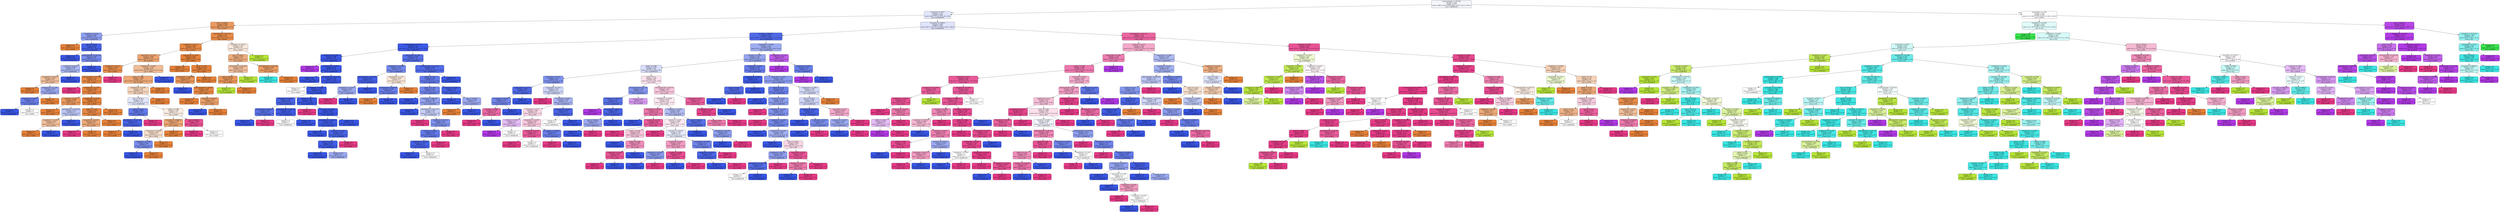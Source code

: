 digraph Tree {
node [shape=box, style="filled, rounded", color="black", fontname="helvetica"] ;
edge [fontname="helvetica"] ;
0 [label="majoraxislength <= 329.085\nentropy = 2.639\nsamples = 4339\nvalue = [968.0, 654.0, 259.0, 824.0, 1753.0, 912.0, 1435.0]\nclass = DERMASON", fillcolor="#f3f5fd"] ;
1 [label="eccentricity <= 0.677\nentropy = 1.754\nsamples = 2646\nvalue = [967, 70, 0, 9, 1753, 69, 1326]\nclass = DERMASON", fillcolor="#e2e6fb"] ;
0 -> 1 [labeldistance=2.5, labelangle=45, headlabel="True"] ;
2 [label="area <= 33409.0\nentropy = 0.826\nsamples = 679\nvalue = [880, 17, 0, 2, 146, 0, 17]\nclass = SEKER", fillcolor="#ea9a60"] ;
1 -> 2 ;
3 [label="eccentricity <= 0.563\nentropy = 0.881\nsamples = 103\nvalue = [47, 0, 0, 0, 110, 0, 0]\nclass = DERMASON", fillcolor="#8e9ef0"] ;
2 -> 3 ;
4 [label="entropy = 0.0\nsamples = 23\nvalue = [39, 0, 0, 0, 0, 0, 0]\nclass = SEKER", fillcolor="#e58139"] ;
3 -> 4 ;
5 [label="area <= 31484.5\nentropy = 0.358\nsamples = 80\nvalue = [8, 0, 0, 0, 110, 0, 0]\nclass = DERMASON", fillcolor="#4762e7"] ;
3 -> 5 ;
6 [label="entropy = 0.0\nsamples = 59\nvalue = [0, 0, 0, 0, 85, 0, 0]\nclass = DERMASON", fillcolor="#3956e5"] ;
5 -> 6 ;
7 [label="majoraxislength <= 236.354\nentropy = 0.799\nsamples = 21\nvalue = [8, 0, 0, 0, 25, 0, 0]\nclass = DERMASON", fillcolor="#788ced"] ;
5 -> 7 ;
8 [label="eccentricity <= 0.659\nentropy = 0.946\nsamples = 15\nvalue = [8, 0, 0, 0, 14, 0, 0]\nclass = DERMASON", fillcolor="#aab7f4"] ;
7 -> 8 ;
9 [label="shapefactor2 <= 0.003\nentropy = 0.918\nsamples = 10\nvalue = [8, 0, 0, 0, 4, 0, 0]\nclass = SEKER", fillcolor="#f2c09c"] ;
8 -> 9 ;
10 [label="entropy = 0.0\nsamples = 5\nvalue = [6, 0, 0, 0, 0, 0, 0]\nclass = SEKER", fillcolor="#e58139"] ;
9 -> 10 ;
11 [label="shapefactor3 <= 0.796\nentropy = 0.918\nsamples = 5\nvalue = [2, 0, 0, 0, 4, 0, 0]\nclass = DERMASON", fillcolor="#9caaf2"] ;
9 -> 11 ;
12 [label="shapefactor4 <= 0.997\nentropy = 0.722\nsamples = 4\nvalue = [1, 0, 0, 0, 4, 0, 0]\nclass = DERMASON", fillcolor="#6a80ec"] ;
11 -> 12 ;
13 [label="entropy = 0.0\nsamples = 2\nvalue = [0, 0, 0, 0, 3, 0, 0]\nclass = DERMASON", fillcolor="#3956e5"] ;
12 -> 13 ;
14 [label="entropy = 1.0\nsamples = 2\nvalue = [1, 0, 0, 0, 1, 0, 0]\nclass = SEKER", fillcolor="#ffffff"] ;
12 -> 14 ;
15 [label="entropy = 0.0\nsamples = 1\nvalue = [1, 0, 0, 0, 0, 0, 0]\nclass = SEKER", fillcolor="#e58139"] ;
11 -> 15 ;
16 [label="entropy = 0.0\nsamples = 5\nvalue = [0, 0, 0, 0, 10, 0, 0]\nclass = DERMASON", fillcolor="#3956e5"] ;
8 -> 16 ;
17 [label="entropy = 0.0\nsamples = 6\nvalue = [0, 0, 0, 0, 11, 0, 0]\nclass = DERMASON", fillcolor="#3956e5"] ;
7 -> 17 ;
18 [label="equivdiameter <= 252.359\nentropy = 0.53\nsamples = 576\nvalue = [833, 17, 0, 2, 36, 0, 17]\nclass = SEKER", fillcolor="#e78b49"] ;
2 -> 18 ;
19 [label="shapefactor3 <= 0.777\nentropy = 0.388\nsamples = 556\nvalue = [812, 0, 0, 0, 36, 0, 17]\nclass = SEKER", fillcolor="#e78946"] ;
18 -> 19 ;
20 [label="aspectration <= 1.319\nentropy = 0.992\nsamples = 127\nvalue = [167, 0, 0, 0, 33, 0, 17]\nclass = SEKER", fillcolor="#eca36f"] ;
19 -> 20 ;
21 [label="shapefactor3 <= 0.775\nentropy = 0.519\nsamples = 63\nvalue = [91, 0, 0, 0, 3, 0, 6]\nclass = SEKER", fillcolor="#e78d4c"] ;
20 -> 21 ;
22 [label="majoraxislength <= 237.982\nentropy = 0.397\nsamples = 62\nvalue = [91, 0, 0, 0, 3, 0, 3]\nclass = SEKER", fillcolor="#e78946"] ;
21 -> 22 ;
23 [label="entropy = 0.0\nsamples = 1\nvalue = [0, 0, 0, 0, 0, 0, 2]\nclass = SIRA", fillcolor="#e53986"] ;
22 -> 23 ;
24 [label="shapefactor4 <= 0.997\nentropy = 0.286\nsamples = 61\nvalue = [91, 0, 0, 0, 3, 0, 1]\nclass = SEKER", fillcolor="#e68642"] ;
22 -> 24 ;
25 [label="roundness <= 0.941\nentropy = 0.629\nsamples = 13\nvalue = [16, 0, 0, 0, 3, 0, 0]\nclass = SEKER", fillcolor="#ea995e"] ;
24 -> 25 ;
26 [label="entropy = 0.0\nsamples = 9\nvalue = [14, 0, 0, 0, 0, 0, 0]\nclass = SEKER", fillcolor="#e58139"] ;
25 -> 26 ;
27 [label="equivdiameter <= 224.409\nentropy = 0.971\nsamples = 4\nvalue = [2, 0, 0, 0, 3, 0, 0]\nclass = DERMASON", fillcolor="#bdc7f6"] ;
25 -> 27 ;
28 [label="shapefactor1 <= 0.007\nentropy = 0.918\nsamples = 3\nvalue = [2, 0, 0, 0, 1, 0, 0]\nclass = SEKER", fillcolor="#f2c09c"] ;
27 -> 28 ;
29 [label="entropy = 0.0\nsamples = 2\nvalue = [2, 0, 0, 0, 0, 0, 0]\nclass = SEKER", fillcolor="#e58139"] ;
28 -> 29 ;
30 [label="entropy = 0.0\nsamples = 1\nvalue = [0, 0, 0, 0, 1, 0, 0]\nclass = DERMASON", fillcolor="#3956e5"] ;
28 -> 30 ;
31 [label="entropy = 0.0\nsamples = 1\nvalue = [0, 0, 0, 0, 2, 0, 0]\nclass = DERMASON", fillcolor="#3956e5"] ;
27 -> 31 ;
32 [label="shapefactor4 <= 0.998\nentropy = 0.101\nsamples = 48\nvalue = [75, 0, 0, 0, 0, 0, 1]\nclass = SEKER", fillcolor="#e5833c"] ;
24 -> 32 ;
33 [label="solidity <= 0.989\nentropy = 0.337\nsamples = 9\nvalue = [15, 0, 0, 0, 0, 0, 1]\nclass = SEKER", fillcolor="#e78946"] ;
32 -> 33 ;
34 [label="compactness <= 0.872\nentropy = 0.811\nsamples = 3\nvalue = [3, 0, 0, 0, 0, 0, 1]\nclass = SEKER", fillcolor="#eeab7b"] ;
33 -> 34 ;
35 [label="entropy = 0.0\nsamples = 1\nvalue = [0, 0, 0, 0, 0, 0, 1]\nclass = SIRA", fillcolor="#e53986"] ;
34 -> 35 ;
36 [label="entropy = 0.0\nsamples = 2\nvalue = [3, 0, 0, 0, 0, 0, 0]\nclass = SEKER", fillcolor="#e58139"] ;
34 -> 36 ;
37 [label="entropy = 0.0\nsamples = 6\nvalue = [12, 0, 0, 0, 0, 0, 0]\nclass = SEKER", fillcolor="#e58139"] ;
33 -> 37 ;
38 [label="entropy = 0.0\nsamples = 39\nvalue = [60, 0, 0, 0, 0, 0, 0]\nclass = SEKER", fillcolor="#e58139"] ;
32 -> 38 ;
39 [label="entropy = 0.0\nsamples = 1\nvalue = [0, 0, 0, 0, 0, 0, 3]\nclass = SIRA", fillcolor="#e53986"] ;
21 -> 39 ;
40 [label="shapefactor1 <= 0.007\nentropy = 1.228\nsamples = 64\nvalue = [76.0, 0.0, 0.0, 0.0, 30.0, 0.0, 11.0]\nclass = SEKER", fillcolor="#f1bc96"] ;
20 -> 40 ;
41 [label="solidity <= 0.991\nentropy = 1.086\nsamples = 56\nvalue = [76.0, 0.0, 0.0, 0.0, 16.0, 0.0, 11.0]\nclass = SEKER", fillcolor="#eda876"] ;
40 -> 41 ;
42 [label="shapefactor4 <= 0.999\nentropy = 1.46\nsamples = 32\nvalue = [30, 0, 0, 0, 16, 0, 11]\nclass = SEKER", fillcolor="#f6d4bb"] ;
41 -> 42 ;
43 [label="area <= 39291.5\nentropy = 1.566\nsamples = 22\nvalue = [12, 0, 0, 0, 16, 0, 11]\nclass = DERMASON", fillcolor="#e2e6fb"] ;
42 -> 43 ;
44 [label="extent <= 0.813\nentropy = 0.868\nsamples = 10\nvalue = [1, 0, 0, 0, 13, 0, 2]\nclass = DERMASON", fillcolor="#637aeb"] ;
43 -> 44 ;
45 [label="equivdiameter <= 214.149\nentropy = 0.371\nsamples = 9\nvalue = [1, 0, 0, 0, 13, 0, 0]\nclass = DERMASON", fillcolor="#4863e7"] ;
44 -> 45 ;
46 [label="entropy = 0.0\nsamples = 1\nvalue = [1, 0, 0, 0, 0, 0, 0]\nclass = SEKER", fillcolor="#e58139"] ;
45 -> 46 ;
47 [label="entropy = 0.0\nsamples = 8\nvalue = [0, 0, 0, 0, 13, 0, 0]\nclass = DERMASON", fillcolor="#3956e5"] ;
45 -> 47 ;
48 [label="entropy = 0.0\nsamples = 1\nvalue = [0, 0, 0, 0, 0, 0, 2]\nclass = SIRA", fillcolor="#e53986"] ;
44 -> 48 ;
49 [label="solidity <= 0.988\nentropy = 1.422\nsamples = 12\nvalue = [11, 0, 0, 0, 3, 0, 9]\nclass = SEKER", fillcolor="#fbede3"] ;
43 -> 49 ;
50 [label="convexarea <= 42844.0\nentropy = 0.779\nsamples = 6\nvalue = [10, 0, 0, 0, 3, 0, 0]\nclass = SEKER", fillcolor="#eda774"] ;
49 -> 50 ;
51 [label="compactness <= 0.864\nentropy = 0.985\nsamples = 4\nvalue = [4, 0, 0, 0, 3, 0, 0]\nclass = SEKER", fillcolor="#f8e0ce"] ;
50 -> 51 ;
52 [label="shapefactor1 <= 0.006\nentropy = 0.811\nsamples = 3\nvalue = [1, 0, 0, 0, 3, 0, 0]\nclass = DERMASON", fillcolor="#7b8eee"] ;
51 -> 52 ;
53 [label="entropy = 0.0\nsamples = 2\nvalue = [0, 0, 0, 0, 3, 0, 0]\nclass = DERMASON", fillcolor="#3956e5"] ;
52 -> 53 ;
54 [label="entropy = 0.0\nsamples = 1\nvalue = [1, 0, 0, 0, 0, 0, 0]\nclass = SEKER", fillcolor="#e58139"] ;
52 -> 54 ;
55 [label="entropy = 0.0\nsamples = 1\nvalue = [3, 0, 0, 0, 0, 0, 0]\nclass = SEKER", fillcolor="#e58139"] ;
51 -> 55 ;
56 [label="entropy = 0.0\nsamples = 2\nvalue = [6, 0, 0, 0, 0, 0, 0]\nclass = SEKER", fillcolor="#e58139"] ;
50 -> 56 ;
57 [label="area <= 49099.5\nentropy = 0.469\nsamples = 6\nvalue = [1, 0, 0, 0, 0, 0, 9]\nclass = SIRA", fillcolor="#e84f93"] ;
49 -> 57 ;
58 [label="entropy = 0.0\nsamples = 4\nvalue = [0, 0, 0, 0, 0, 0, 8]\nclass = SIRA", fillcolor="#e53986"] ;
57 -> 58 ;
59 [label="entropy = 1.0\nsamples = 2\nvalue = [1, 0, 0, 0, 0, 0, 1]\nclass = SEKER", fillcolor="#ffffff"] ;
57 -> 59 ;
60 [label="entropy = 0.0\nsamples = 10\nvalue = [18, 0, 0, 0, 0, 0, 0]\nclass = SEKER", fillcolor="#e58139"] ;
42 -> 60 ;
61 [label="entropy = 0.0\nsamples = 24\nvalue = [46, 0, 0, 0, 0, 0, 0]\nclass = SEKER", fillcolor="#e58139"] ;
41 -> 61 ;
62 [label="entropy = 0.0\nsamples = 8\nvalue = [0, 0, 0, 0, 14, 0, 0]\nclass = DERMASON", fillcolor="#3956e5"] ;
40 -> 62 ;
63 [label="aspectration <= 1.249\nentropy = 0.043\nsamples = 429\nvalue = [645, 0, 0, 0, 3, 0, 0]\nclass = SEKER", fillcolor="#e5823a"] ;
19 -> 63 ;
64 [label="entropy = 0.0\nsamples = 325\nvalue = [488, 0, 0, 0, 0, 0, 0]\nclass = SEKER", fillcolor="#e58139"] ;
63 -> 64 ;
65 [label="extent <= 0.749\nentropy = 0.134\nsamples = 104\nvalue = [157, 0, 0, 0, 3, 0, 0]\nclass = SEKER", fillcolor="#e5833d"] ;
63 -> 65 ;
66 [label="equivdiameter <= 209.668\nentropy = 0.592\nsamples = 15\nvalue = [18, 0, 0, 0, 3, 0, 0]\nclass = SEKER", fillcolor="#e9965a"] ;
65 -> 66 ;
67 [label="entropy = 0.0\nsamples = 1\nvalue = [0, 0, 0, 0, 2, 0, 0]\nclass = DERMASON", fillcolor="#3956e5"] ;
66 -> 67 ;
68 [label="majoraxislength <= 256.971\nentropy = 0.297\nsamples = 14\nvalue = [18, 0, 0, 0, 1, 0, 0]\nclass = SEKER", fillcolor="#e68844"] ;
66 -> 68 ;
69 [label="entropy = 0.0\nsamples = 9\nvalue = [14, 0, 0, 0, 0, 0, 0]\nclass = SEKER", fillcolor="#e58139"] ;
68 -> 69 ;
70 [label="perimeter <= 759.635\nentropy = 0.722\nsamples = 5\nvalue = [4, 0, 0, 0, 1, 0, 0]\nclass = SEKER", fillcolor="#eca06a"] ;
68 -> 70 ;
71 [label="entropy = 0.0\nsamples = 1\nvalue = [0, 0, 0, 0, 1, 0, 0]\nclass = DERMASON", fillcolor="#3956e5"] ;
70 -> 71 ;
72 [label="entropy = 0.0\nsamples = 4\nvalue = [4, 0, 0, 0, 0, 0, 0]\nclass = SEKER", fillcolor="#e58139"] ;
70 -> 72 ;
73 [label="entropy = 0.0\nsamples = 89\nvalue = [139, 0, 0, 0, 0, 0, 0]\nclass = SEKER", fillcolor="#e58139"] ;
65 -> 73 ;
74 [label="convexarea <= 57729.5\nentropy = 1.229\nsamples = 20\nvalue = [21, 17, 0, 2, 0, 0, 0]\nclass = SEKER", fillcolor="#fae9dd"] ;
18 -> 74 ;
75 [label="area <= 53384.0\nentropy = 1.074\nsamples = 15\nvalue = [21, 6, 0, 2, 0, 0, 0]\nclass = SEKER", fillcolor="#eead7e"] ;
74 -> 75 ;
76 [label="equivdiameter <= 257.609\nentropy = 0.918\nsamples = 10\nvalue = [12, 6, 0, 0, 0, 0, 0]\nclass = SEKER", fillcolor="#f2c09c"] ;
75 -> 76 ;
77 [label="area <= 50079.5\nentropy = 0.592\nsamples = 8\nvalue = [12, 2, 0, 0, 0, 0, 0]\nclass = SEKER", fillcolor="#e9965a"] ;
76 -> 77 ;
78 [label="entropy = 0.0\nsamples = 1\nvalue = [0, 2, 0, 0, 0, 0, 0]\nclass = BARBUNYA", fillcolor="#b7e539"] ;
77 -> 78 ;
79 [label="entropy = 0.0\nsamples = 7\nvalue = [12, 0, 0, 0, 0, 0, 0]\nclass = SEKER", fillcolor="#e58139"] ;
77 -> 79 ;
80 [label="entropy = 0.0\nsamples = 2\nvalue = [0, 4, 0, 0, 0, 0, 0]\nclass = BARBUNYA", fillcolor="#b7e539"] ;
76 -> 80 ;
81 [label="minoraxislength <= 229.791\nentropy = 0.684\nsamples = 5\nvalue = [9, 0, 0, 2, 0, 0, 0]\nclass = SEKER", fillcolor="#eb9d65"] ;
75 -> 81 ;
82 [label="entropy = 0.0\nsamples = 1\nvalue = [0, 0, 0, 2, 0, 0, 0]\nclass = CALI", fillcolor="#39e5e2"] ;
81 -> 82 ;
83 [label="entropy = 0.0\nsamples = 4\nvalue = [9, 0, 0, 0, 0, 0, 0]\nclass = SEKER", fillcolor="#e58139"] ;
81 -> 83 ;
84 [label="entropy = 0.0\nsamples = 5\nvalue = [0, 11, 0, 0, 0, 0, 0]\nclass = BARBUNYA", fillcolor="#b7e539"] ;
74 -> 84 ;
85 [label="convexarea <= 39638.5\nentropy = 1.404\nsamples = 1967\nvalue = [87.0, 53.0, 0.0, 7.0, 1607.0, 69.0, 1309.0]\nclass = DERMASON", fillcolor="#dfe3fb"] ;
1 -> 85 ;
86 [label="perimeter <= 706.012\nentropy = 0.593\nsamples = 1043\nvalue = [12.0, 0.0, 0.0, 0.0, 1483.0, 31.0, 132.0]\nclass = DERMASON", fillcolor="#5069e8"] ;
85 -> 86 ;
87 [label="minoraxislength <= 173.95\nentropy = 0.179\nsamples = 785\nvalue = [8.0, 0.0, 0.0, 0.0, 1223.0, 3.0, 16.0]\nclass = DERMASON", fillcolor="#3d5ae6"] ;
86 -> 87 ;
88 [label="shapefactor2 <= 0.002\nentropy = 0.086\nsamples = 710\nvalue = [2, 0, 0, 0, 1117, 3, 5]\nclass = DERMASON", fillcolor="#3b58e5"] ;
87 -> 88 ;
89 [label="entropy = 0.0\nsamples = 1\nvalue = [0, 0, 0, 0, 0, 2, 0]\nclass = HOROZ", fillcolor="#b139e5"] ;
88 -> 89 ;
90 [label="convexarea <= 31994.0\nentropy = 0.07\nsamples = 709\nvalue = [2, 0, 0, 0, 1117, 1, 5]\nclass = DERMASON", fillcolor="#3a57e5"] ;
88 -> 90 ;
91 [label="entropy = 0.0\nsamples = 481\nvalue = [0, 0, 0, 0, 780, 0, 0]\nclass = DERMASON", fillcolor="#3956e5"] ;
90 -> 91 ;
92 [label="majoraxislength <= 237.195\nentropy = 0.189\nsamples = 228\nvalue = [2, 0, 0, 0, 337, 1, 5]\nclass = DERMASON", fillcolor="#3e5ae6"] ;
90 -> 92 ;
93 [label="entropy = 1.0\nsamples = 2\nvalue = [2, 0, 0, 0, 2, 0, 0]\nclass = SEKER", fillcolor="#ffffff"] ;
92 -> 93 ;
94 [label="shapefactor2 <= 0.002\nentropy = 0.139\nsamples = 226\nvalue = [0, 0, 0, 0, 335, 1, 5]\nclass = DERMASON", fillcolor="#3d59e5"] ;
92 -> 94 ;
95 [label="convexarea <= 33828.0\nentropy = 0.437\nsamples = 30\nvalue = [0, 0, 0, 0, 39, 1, 2]\nclass = DERMASON", fillcolor="#4863e7"] ;
94 -> 95 ;
96 [label="equivdiameter <= 206.213\nentropy = 0.592\nsamples = 9\nvalue = [0, 0, 0, 0, 12, 0, 2]\nclass = DERMASON", fillcolor="#5a72e9"] ;
95 -> 96 ;
97 [label="entropy = 0.0\nsamples = 8\nvalue = [0, 0, 0, 0, 12, 0, 0]\nclass = DERMASON", fillcolor="#3956e5"] ;
96 -> 97 ;
98 [label="entropy = 0.0\nsamples = 1\nvalue = [0, 0, 0, 0, 0, 0, 2]\nclass = SIRA", fillcolor="#e53986"] ;
96 -> 98 ;
99 [label="majoraxislength <= 265.836\nentropy = 0.222\nsamples = 21\nvalue = [0, 0, 0, 0, 27, 1, 0]\nclass = DERMASON", fillcolor="#405ce6"] ;
95 -> 99 ;
100 [label="entropy = 1.0\nsamples = 2\nvalue = [0, 0, 0, 0, 1, 1, 0]\nclass = DERMASON", fillcolor="#ffffff"] ;
99 -> 100 ;
101 [label="entropy = 0.0\nsamples = 19\nvalue = [0, 0, 0, 0, 26, 0, 0]\nclass = DERMASON", fillcolor="#3956e5"] ;
99 -> 101 ;
102 [label="solidity <= 0.979\nentropy = 0.081\nsamples = 196\nvalue = [0, 0, 0, 0, 296, 0, 3]\nclass = DERMASON", fillcolor="#3b58e5"] ;
94 -> 102 ;
103 [label="entropy = 0.0\nsamples = 1\nvalue = [0, 0, 0, 0, 0, 0, 1]\nclass = SIRA", fillcolor="#e53986"] ;
102 -> 103 ;
104 [label="roundness <= 0.899\nentropy = 0.058\nsamples = 195\nvalue = [0, 0, 0, 0, 296, 0, 2]\nclass = DERMASON", fillcolor="#3a57e5"] ;
102 -> 104 ;
105 [label="equivdiameter <= 207.137\nentropy = 0.179\nsamples = 46\nvalue = [0, 0, 0, 0, 72, 0, 2]\nclass = DERMASON", fillcolor="#3e5be6"] ;
104 -> 105 ;
106 [label="entropy = 0.0\nsamples = 31\nvalue = [0, 0, 0, 0, 48, 0, 0]\nclass = DERMASON", fillcolor="#3956e5"] ;
105 -> 106 ;
107 [label="roundness <= 0.899\nentropy = 0.391\nsamples = 15\nvalue = [0, 0, 0, 0, 24, 0, 2]\nclass = DERMASON", fillcolor="#4964e7"] ;
105 -> 107 ;
108 [label="extent <= 0.771\nentropy = 0.242\nsamples = 14\nvalue = [0, 0, 0, 0, 24, 0, 1]\nclass = DERMASON", fillcolor="#415de6"] ;
107 -> 108 ;
109 [label="entropy = 0.0\nsamples = 12\nvalue = [0, 0, 0, 0, 22, 0, 0]\nclass = DERMASON", fillcolor="#3956e5"] ;
108 -> 109 ;
110 [label="entropy = 0.918\nsamples = 2\nvalue = [0, 0, 0, 0, 2, 0, 1]\nclass = DERMASON", fillcolor="#9caaf2"] ;
108 -> 110 ;
111 [label="entropy = 0.0\nsamples = 1\nvalue = [0, 0, 0, 0, 0, 0, 1]\nclass = SIRA", fillcolor="#e53986"] ;
107 -> 111 ;
112 [label="entropy = 0.0\nsamples = 149\nvalue = [0, 0, 0, 0, 224, 0, 0]\nclass = DERMASON", fillcolor="#3956e5"] ;
104 -> 112 ;
113 [label="aspectration <= 1.385\nentropy = 0.709\nsamples = 75\nvalue = [6, 0, 0, 0, 106, 0, 11]\nclass = DERMASON", fillcolor="#5770e9"] ;
87 -> 113 ;
114 [label="shapefactor4 <= 0.998\nentropy = 0.951\nsamples = 17\nvalue = [5, 0, 0, 0, 19, 0, 1]\nclass = DERMASON", fillcolor="#7489ed"] ;
113 -> 114 ;
115 [label="majoraxislength <= 242.879\nentropy = 0.337\nsamples = 10\nvalue = [0, 0, 0, 0, 15, 0, 1]\nclass = DERMASON", fillcolor="#4661e7"] ;
114 -> 115 ;
116 [label="shapefactor1 <= 0.007\nentropy = 0.918\nsamples = 3\nvalue = [0, 0, 0, 0, 2, 0, 1]\nclass = DERMASON", fillcolor="#9caaf2"] ;
115 -> 116 ;
117 [label="entropy = 0.0\nsamples = 1\nvalue = [0, 0, 0, 0, 0, 0, 1]\nclass = SIRA", fillcolor="#e53986"] ;
116 -> 117 ;
118 [label="entropy = 0.0\nsamples = 2\nvalue = [0, 0, 0, 0, 2, 0, 0]\nclass = DERMASON", fillcolor="#3956e5"] ;
116 -> 118 ;
119 [label="entropy = 0.0\nsamples = 7\nvalue = [0, 0, 0, 0, 13, 0, 0]\nclass = DERMASON", fillcolor="#3956e5"] ;
115 -> 119 ;
120 [label="aspectration <= 1.373\nentropy = 0.991\nsamples = 7\nvalue = [5, 0, 0, 0, 4, 0, 0]\nclass = SEKER", fillcolor="#fae6d7"] ;
114 -> 120 ;
121 [label="equivdiameter <= 209.359\nentropy = 0.722\nsamples = 5\nvalue = [1, 0, 0, 0, 4, 0, 0]\nclass = DERMASON", fillcolor="#6a80ec"] ;
120 -> 121 ;
122 [label="entropy = 0.0\nsamples = 1\nvalue = [1, 0, 0, 0, 0, 0, 0]\nclass = SEKER", fillcolor="#e58139"] ;
121 -> 122 ;
123 [label="entropy = 0.0\nsamples = 4\nvalue = [0, 0, 0, 0, 4, 0, 0]\nclass = DERMASON", fillcolor="#3956e5"] ;
121 -> 123 ;
124 [label="entropy = 0.0\nsamples = 2\nvalue = [4, 0, 0, 0, 0, 0, 0]\nclass = SEKER", fillcolor="#e58139"] ;
120 -> 124 ;
125 [label="majoraxislength <= 257.026\nentropy = 0.556\nsamples = 58\nvalue = [1.0, 0.0, 0.0, 0.0, 87.0, 0.0, 10.0]\nclass = DERMASON", fillcolor="#526be8"] ;
113 -> 125 ;
126 [label="solidity <= 0.99\nentropy = 0.752\nsamples = 37\nvalue = [1, 0, 0, 0, 51, 0, 10]\nclass = DERMASON", fillcolor="#637aea"] ;
125 -> 126 ;
127 [label="extent <= 0.728\nentropy = 0.755\nsamples = 28\nvalue = [0, 0, 0, 0, 36, 0, 10]\nclass = DERMASON", fillcolor="#7085ec"] ;
126 -> 127 ;
128 [label="entropy = 0.0\nsamples = 9\nvalue = [0, 0, 0, 0, 14, 0, 0]\nclass = DERMASON", fillcolor="#3956e5"] ;
127 -> 128 ;
129 [label="perimeter <= 686.339\nentropy = 0.896\nsamples = 19\nvalue = [0, 0, 0, 0, 22, 0, 10]\nclass = DERMASON", fillcolor="#93a3f1"] ;
127 -> 129 ;
130 [label="entropy = 0.0\nsamples = 5\nvalue = [0, 0, 0, 0, 8, 0, 0]\nclass = DERMASON", fillcolor="#3956e5"] ;
129 -> 130 ;
131 [label="equivdiameter <= 211.115\nentropy = 0.98\nsamples = 14\nvalue = [0, 0, 0, 0, 14, 0, 10]\nclass = DERMASON", fillcolor="#c6cff8"] ;
129 -> 131 ;
132 [label="entropy = 0.0\nsamples = 3\nvalue = [0, 0, 0, 0, 0, 0, 5]\nclass = SIRA", fillcolor="#e53986"] ;
131 -> 132 ;
133 [label="shapefactor3 <= 0.714\nentropy = 0.831\nsamples = 11\nvalue = [0, 0, 0, 0, 14, 0, 5]\nclass = DERMASON", fillcolor="#8092ee"] ;
131 -> 133 ;
134 [label="roundness <= 0.943\nentropy = 0.672\nsamples = 10\nvalue = [0, 0, 0, 0, 14, 0, 3]\nclass = DERMASON", fillcolor="#637aeb"] ;
133 -> 134 ;
135 [label="shapefactor4 <= 0.999\nentropy = 0.353\nsamples = 9\nvalue = [0, 0, 0, 0, 14, 0, 1]\nclass = DERMASON", fillcolor="#4762e7"] ;
134 -> 135 ;
136 [label="entropy = 0.0\nsamples = 7\nvalue = [0, 0, 0, 0, 13, 0, 0]\nclass = DERMASON", fillcolor="#3956e5"] ;
135 -> 136 ;
137 [label="entropy = 1.0\nsamples = 2\nvalue = [0, 0, 0, 0, 1, 0, 1]\nclass = DERMASON", fillcolor="#ffffff"] ;
135 -> 137 ;
138 [label="entropy = 0.0\nsamples = 1\nvalue = [0, 0, 0, 0, 0, 0, 2]\nclass = SIRA", fillcolor="#e53986"] ;
134 -> 138 ;
139 [label="entropy = 0.0\nsamples = 1\nvalue = [0, 0, 0, 0, 0, 0, 2]\nclass = SIRA", fillcolor="#e53986"] ;
133 -> 139 ;
140 [label="convexarea <= 36165.5\nentropy = 0.337\nsamples = 9\nvalue = [1, 0, 0, 0, 15, 0, 0]\nclass = DERMASON", fillcolor="#4661e7"] ;
126 -> 140 ;
141 [label="entropy = 0.0\nsamples = 6\nvalue = [0, 0, 0, 0, 13, 0, 0]\nclass = DERMASON", fillcolor="#3956e5"] ;
140 -> 141 ;
142 [label="area <= 36059.0\nentropy = 0.918\nsamples = 3\nvalue = [1, 0, 0, 0, 2, 0, 0]\nclass = DERMASON", fillcolor="#9caaf2"] ;
140 -> 142 ;
143 [label="entropy = 0.0\nsamples = 1\nvalue = [1, 0, 0, 0, 0, 0, 0]\nclass = SEKER", fillcolor="#e58139"] ;
142 -> 143 ;
144 [label="entropy = 0.0\nsamples = 2\nvalue = [0, 0, 0, 0, 2, 0, 0]\nclass = DERMASON", fillcolor="#3956e5"] ;
142 -> 144 ;
145 [label="entropy = 0.0\nsamples = 21\nvalue = [0, 0, 0, 0, 36, 0, 0]\nclass = DERMASON", fillcolor="#3956e5"] ;
125 -> 145 ;
146 [label="shapefactor1 <= 0.008\nentropy = 1.261\nsamples = 258\nvalue = [4.0, 0.0, 0.0, 0.0, 260.0, 28.0, 116.0]\nclass = DERMASON", fillcolor="#9dacf2"] ;
86 -> 146 ;
147 [label="roundness <= 0.903\nentropy = 1.072\nsamples = 241\nvalue = [4, 0, 0, 0, 256, 6, 116]\nclass = DERMASON", fillcolor="#97a6f1"] ;
146 -> 147 ;
148 [label="solidity <= 0.986\nentropy = 1.195\nsamples = 127\nvalue = [1, 0, 0, 0, 108, 6, 85]\nclass = DERMASON", fillcolor="#d7ddfa"] ;
147 -> 148 ;
149 [label="aspectration <= 1.563\nentropy = 1.022\nsamples = 42\nvalue = [0, 0, 0, 0, 50, 3, 16]\nclass = DERMASON", fillcolor="#8093ee"] ;
148 -> 149 ;
150 [label="aspectration <= 1.511\nentropy = 0.494\nsamples = 20\nvalue = [0, 0, 0, 0, 33, 0, 4]\nclass = DERMASON", fillcolor="#516ae8"] ;
149 -> 150 ;
151 [label="compactness <= 0.815\nentropy = 0.764\nsamples = 11\nvalue = [0, 0, 0, 0, 14, 0, 4]\nclass = DERMASON", fillcolor="#7286ec"] ;
150 -> 151 ;
152 [label="roundness <= 0.886\nentropy = 0.722\nsamples = 4\nvalue = [0, 0, 0, 0, 1, 0, 4]\nclass = SIRA", fillcolor="#ec6aa4"] ;
151 -> 152 ;
153 [label="entropy = 0.0\nsamples = 3\nvalue = [0, 0, 0, 0, 0, 0, 4]\nclass = SIRA", fillcolor="#e53986"] ;
152 -> 153 ;
154 [label="entropy = 0.0\nsamples = 1\nvalue = [0, 0, 0, 0, 1, 0, 0]\nclass = DERMASON", fillcolor="#3956e5"] ;
152 -> 154 ;
155 [label="entropy = 0.0\nsamples = 7\nvalue = [0, 0, 0, 0, 13, 0, 0]\nclass = DERMASON", fillcolor="#3956e5"] ;
151 -> 155 ;
156 [label="entropy = 0.0\nsamples = 9\nvalue = [0, 0, 0, 0, 19, 0, 0]\nclass = DERMASON", fillcolor="#3956e5"] ;
150 -> 156 ;
157 [label="compactness <= 0.757\nentropy = 1.336\nsamples = 22\nvalue = [0, 0, 0, 0, 17, 3, 12]\nclass = DERMASON", fillcolor="#ced5f8"] ;
149 -> 157 ;
158 [label="entropy = 0.0\nsamples = 1\nvalue = [0, 0, 0, 0, 0, 0, 4]\nclass = SIRA", fillcolor="#e53986"] ;
157 -> 158 ;
159 [label="eccentricity <= 0.782\nentropy = 1.299\nsamples = 21\nvalue = [0, 0, 0, 0, 17, 3, 8]\nclass = DERMASON", fillcolor="#a6b3f3"] ;
157 -> 159 ;
160 [label="eccentricity <= 0.771\nentropy = 1.406\nsamples = 12\nvalue = [0, 0, 0, 0, 6, 2, 8]\nclass = SIRA", fillcolor="#fad7e7"] ;
159 -> 160 ;
161 [label="roundness <= 0.872\nentropy = 1.5\nsamples = 3\nvalue = [0, 0, 0, 0, 1, 2, 1]\nclass = HOROZ", fillcolor="#e5bdf6"] ;
160 -> 161 ;
162 [label="entropy = 0.0\nsamples = 1\nvalue = [0, 0, 0, 0, 0, 2, 0]\nclass = HOROZ", fillcolor="#b139e5"] ;
161 -> 162 ;
163 [label="entropy = 1.0\nsamples = 2\nvalue = [0, 0, 0, 0, 1, 0, 1]\nclass = DERMASON", fillcolor="#ffffff"] ;
161 -> 163 ;
164 [label="shapefactor4 <= 0.997\nentropy = 0.98\nsamples = 9\nvalue = [0, 0, 0, 0, 5, 0, 7]\nclass = SIRA", fillcolor="#f8c6dc"] ;
160 -> 164 ;
165 [label="eccentricity <= 0.776\nentropy = 0.592\nsamples = 6\nvalue = [0, 0, 0, 0, 1, 0, 6]\nclass = SIRA", fillcolor="#e95a9a"] ;
164 -> 165 ;
166 [label="entropy = 0.0\nsamples = 4\nvalue = [0, 0, 0, 0, 0, 0, 5]\nclass = SIRA", fillcolor="#e53986"] ;
165 -> 166 ;
167 [label="entropy = 1.0\nsamples = 2\nvalue = [0, 0, 0, 0, 1, 0, 1]\nclass = DERMASON", fillcolor="#ffffff"] ;
165 -> 167 ;
168 [label="convexarea <= 37098.0\nentropy = 0.722\nsamples = 3\nvalue = [0, 0, 0, 0, 4, 0, 1]\nclass = DERMASON", fillcolor="#6a80ec"] ;
164 -> 168 ;
169 [label="entropy = 0.0\nsamples = 1\nvalue = [0, 0, 0, 0, 0, 0, 1]\nclass = SIRA", fillcolor="#e53986"] ;
168 -> 169 ;
170 [label="entropy = 0.0\nsamples = 2\nvalue = [0, 0, 0, 0, 4, 0, 0]\nclass = DERMASON", fillcolor="#3956e5"] ;
168 -> 170 ;
171 [label="perimeter <= 732.736\nentropy = 0.414\nsamples = 9\nvalue = [0, 0, 0, 0, 11, 1, 0]\nclass = DERMASON", fillcolor="#4b65e7"] ;
159 -> 171 ;
172 [label="entropy = 1.0\nsamples = 2\nvalue = [0, 0, 0, 0, 1, 1, 0]\nclass = DERMASON", fillcolor="#ffffff"] ;
171 -> 172 ;
173 [label="entropy = 0.0\nsamples = 7\nvalue = [0, 0, 0, 0, 10, 0, 0]\nclass = DERMASON", fillcolor="#3956e5"] ;
171 -> 173 ;
174 [label="extent <= 0.7\nentropy = 1.186\nsamples = 85\nvalue = [1, 0, 0, 0, 58, 3, 69]\nclass = SIRA", fillcolor="#fbe1ed"] ;
148 -> 174 ;
175 [label="minoraxislength <= 177.55\nentropy = 1.199\nsamples = 12\nvalue = [0, 0, 0, 0, 11, 3, 2]\nclass = DERMASON", fillcolor="#8597ef"] ;
174 -> 175 ;
176 [label="convexarea <= 35850.0\nentropy = 0.773\nsamples = 10\nvalue = [0, 0, 0, 0, 11, 1, 1]\nclass = DERMASON", fillcolor="#5a72e9"] ;
175 -> 176 ;
177 [label="entropy = 0.0\nsamples = 1\nvalue = [0, 0, 0, 0, 0, 1, 0]\nclass = HOROZ", fillcolor="#b139e5"] ;
176 -> 177 ;
178 [label="convexarea <= 37077.0\nentropy = 0.414\nsamples = 9\nvalue = [0, 0, 0, 0, 11, 0, 1]\nclass = DERMASON", fillcolor="#4b65e7"] ;
176 -> 178 ;
179 [label="area <= 36084.5\nentropy = 0.918\nsamples = 3\nvalue = [0, 0, 0, 0, 2, 0, 1]\nclass = DERMASON", fillcolor="#9caaf2"] ;
178 -> 179 ;
180 [label="entropy = 0.0\nsamples = 2\nvalue = [0, 0, 0, 0, 2, 0, 0]\nclass = DERMASON", fillcolor="#3956e5"] ;
179 -> 180 ;
181 [label="entropy = 0.0\nsamples = 1\nvalue = [0, 0, 0, 0, 0, 0, 1]\nclass = SIRA", fillcolor="#e53986"] ;
179 -> 181 ;
182 [label="entropy = 0.0\nsamples = 6\nvalue = [0, 0, 0, 0, 9, 0, 0]\nclass = DERMASON", fillcolor="#3956e5"] ;
178 -> 182 ;
183 [label="entropy = 0.918\nsamples = 2\nvalue = [0, 0, 0, 0, 0, 2, 1]\nclass = HOROZ", fillcolor="#d89cf2"] ;
175 -> 183 ;
184 [label="minoraxislength <= 180.75\nentropy = 1.041\nsamples = 73\nvalue = [1, 0, 0, 0, 47, 0, 67]\nclass = SIRA", fillcolor="#f7c5db"] ;
174 -> 184 ;
185 [label="shapefactor4 <= 0.996\nentropy = 0.997\nsamples = 64\nvalue = [0, 0, 0, 0, 45, 0, 51]\nclass = SIRA", fillcolor="#fce8f1"] ;
184 -> 185 ;
186 [label="shapefactor1 <= 0.007\nentropy = 0.79\nsamples = 26\nvalue = [0, 0, 0, 0, 9, 0, 29]\nclass = SIRA", fillcolor="#ed76ac"] ;
185 -> 186 ;
187 [label="entropy = 0.0\nsamples = 2\nvalue = [0, 0, 0, 0, 4, 0, 0]\nclass = DERMASON", fillcolor="#3956e5"] ;
186 -> 187 ;
188 [label="eccentricity <= 0.78\nentropy = 0.602\nsamples = 24\nvalue = [0, 0, 0, 0, 5, 0, 29]\nclass = SIRA", fillcolor="#e95b9b"] ;
186 -> 188 ;
189 [label="entropy = 0.0\nsamples = 14\nvalue = [0, 0, 0, 0, 0, 0, 22]\nclass = SIRA", fillcolor="#e53986"] ;
188 -> 189 ;
190 [label="extent <= 0.744\nentropy = 0.98\nsamples = 10\nvalue = [0, 0, 0, 0, 5, 0, 7]\nclass = SIRA", fillcolor="#f8c6dc"] ;
188 -> 190 ;
191 [label="entropy = 0.0\nsamples = 2\nvalue = [0, 0, 0, 0, 2, 0, 0]\nclass = DERMASON", fillcolor="#3956e5"] ;
190 -> 191 ;
192 [label="solidity <= 0.988\nentropy = 0.881\nsamples = 8\nvalue = [0, 0, 0, 0, 3, 0, 7]\nclass = SIRA", fillcolor="#f08eba"] ;
190 -> 192 ;
193 [label="shapefactor3 <= 0.604\nentropy = 0.544\nsamples = 6\nvalue = [0, 0, 0, 0, 1, 0, 7]\nclass = SIRA", fillcolor="#e95597"] ;
192 -> 193 ;
194 [label="entropy = 0.0\nsamples = 5\nvalue = [0, 0, 0, 0, 0, 0, 7]\nclass = SIRA", fillcolor="#e53986"] ;
193 -> 194 ;
195 [label="entropy = 0.0\nsamples = 1\nvalue = [0, 0, 0, 0, 1, 0, 0]\nclass = DERMASON", fillcolor="#3956e5"] ;
193 -> 195 ;
196 [label="entropy = 0.0\nsamples = 2\nvalue = [0, 0, 0, 0, 2, 0, 0]\nclass = DERMASON", fillcolor="#3956e5"] ;
192 -> 196 ;
197 [label="shapefactor1 <= 0.007\nentropy = 0.958\nsamples = 38\nvalue = [0, 0, 0, 0, 36, 0, 22]\nclass = DERMASON", fillcolor="#b2bdf5"] ;
185 -> 197 ;
198 [label="roundness <= 0.88\nentropy = 0.998\nsamples = 21\nvalue = [0, 0, 0, 0, 17, 0, 19]\nclass = SIRA", fillcolor="#fceaf2"] ;
197 -> 198 ;
199 [label="entropy = 0.0\nsamples = 2\nvalue = [0, 0, 0, 0, 0, 0, 4]\nclass = SIRA", fillcolor="#e53986"] ;
198 -> 199 ;
200 [label="perimeter <= 730.972\nentropy = 0.997\nsamples = 19\nvalue = [0, 0, 0, 0, 17, 0, 15]\nclass = DERMASON", fillcolor="#e8ebfc"] ;
198 -> 200 ;
201 [label="eccentricity <= 0.743\nentropy = 0.918\nsamples = 11\nvalue = [0, 0, 0, 0, 6, 0, 12]\nclass = SIRA", fillcolor="#f29cc2"] ;
200 -> 201 ;
202 [label="shapefactor3 <= 0.683\nentropy = 0.863\nsamples = 4\nvalue = [0, 0, 0, 0, 5, 0, 2]\nclass = DERMASON", fillcolor="#889aef"] ;
201 -> 202 ;
203 [label="entropy = 0.0\nsamples = 3\nvalue = [0, 0, 0, 0, 5, 0, 0]\nclass = DERMASON", fillcolor="#3956e5"] ;
202 -> 203 ;
204 [label="entropy = 0.0\nsamples = 1\nvalue = [0, 0, 0, 0, 0, 0, 2]\nclass = SIRA", fillcolor="#e53986"] ;
202 -> 204 ;
205 [label="roundness <= 0.892\nentropy = 0.439\nsamples = 7\nvalue = [0, 0, 0, 0, 1, 0, 10]\nclass = SIRA", fillcolor="#e84d92"] ;
201 -> 205 ;
206 [label="entropy = 0.0\nsamples = 1\nvalue = [0, 0, 0, 0, 1, 0, 0]\nclass = DERMASON", fillcolor="#3956e5"] ;
205 -> 206 ;
207 [label="entropy = 0.0\nsamples = 6\nvalue = [0, 0, 0, 0, 0, 0, 10]\nclass = SIRA", fillcolor="#e53986"] ;
205 -> 207 ;
208 [label="shapefactor4 <= 0.999\nentropy = 0.75\nsamples = 8\nvalue = [0, 0, 0, 0, 11, 0, 3]\nclass = DERMASON", fillcolor="#6f84ec"] ;
200 -> 208 ;
209 [label="compactness <= 0.813\nentropy = 0.414\nsamples = 6\nvalue = [0, 0, 0, 0, 11, 0, 1]\nclass = DERMASON", fillcolor="#4b65e7"] ;
208 -> 209 ;
210 [label="entropy = 0.0\nsamples = 5\nvalue = [0, 0, 0, 0, 11, 0, 0]\nclass = DERMASON", fillcolor="#3956e5"] ;
209 -> 210 ;
211 [label="entropy = 0.0\nsamples = 1\nvalue = [0, 0, 0, 0, 0, 0, 1]\nclass = SIRA", fillcolor="#e53986"] ;
209 -> 211 ;
212 [label="entropy = 0.0\nsamples = 2\nvalue = [0, 0, 0, 0, 0, 0, 2]\nclass = SIRA", fillcolor="#e53986"] ;
208 -> 212 ;
213 [label="area <= 36509.5\nentropy = 0.575\nsamples = 17\nvalue = [0, 0, 0, 0, 19, 0, 3]\nclass = DERMASON", fillcolor="#5871e9"] ;
197 -> 213 ;
214 [label="entropy = 0.0\nsamples = 8\nvalue = [0, 0, 0, 0, 12, 0, 0]\nclass = DERMASON", fillcolor="#3956e5"] ;
213 -> 214 ;
215 [label="shapefactor2 <= 0.002\nentropy = 0.881\nsamples = 9\nvalue = [0, 0, 0, 0, 7, 0, 3]\nclass = DERMASON", fillcolor="#8e9ef0"] ;
213 -> 215 ;
216 [label="entropy = 0.0\nsamples = 7\nvalue = [0, 0, 0, 0, 7, 0, 0]\nclass = DERMASON", fillcolor="#3956e5"] ;
215 -> 216 ;
217 [label="entropy = 0.0\nsamples = 2\nvalue = [0, 0, 0, 0, 0, 0, 3]\nclass = SIRA", fillcolor="#e53986"] ;
215 -> 217 ;
218 [label="compactness <= 0.851\nentropy = 0.774\nsamples = 9\nvalue = [1, 0, 0, 0, 2, 0, 16]\nclass = SIRA", fillcolor="#ea5c9b"] ;
184 -> 218 ;
219 [label="aspectration <= 1.403\nentropy = 0.323\nsamples = 8\nvalue = [1, 0, 0, 0, 0, 0, 16]\nclass = SIRA", fillcolor="#e7458e"] ;
218 -> 219 ;
220 [label="entropy = 0.811\nsamples = 2\nvalue = [1, 0, 0, 0, 0, 0, 3]\nclass = SIRA", fillcolor="#ee7bae"] ;
219 -> 220 ;
221 [label="entropy = 0.0\nsamples = 6\nvalue = [0, 0, 0, 0, 0, 0, 13]\nclass = SIRA", fillcolor="#e53986"] ;
219 -> 221 ;
222 [label="entropy = 0.0\nsamples = 1\nvalue = [0, 0, 0, 0, 2, 0, 0]\nclass = DERMASON", fillcolor="#3956e5"] ;
218 -> 222 ;
223 [label="shapefactor2 <= 0.002\nentropy = 0.775\nsamples = 114\nvalue = [3, 0, 0, 0, 148, 0, 31]\nclass = DERMASON", fillcolor="#667ceb"] ;
147 -> 223 ;
224 [label="compactness <= 0.803\nentropy = 0.177\nsamples = 46\nvalue = [0, 0, 0, 0, 73, 0, 2]\nclass = DERMASON", fillcolor="#3e5be6"] ;
223 -> 224 ;
225 [label="extent <= 0.796\nentropy = 0.485\nsamples = 14\nvalue = [0, 0, 0, 0, 17, 0, 2]\nclass = DERMASON", fillcolor="#506ae8"] ;
224 -> 225 ;
226 [label="entropy = 0.0\nsamples = 12\nvalue = [0, 0, 0, 0, 17, 0, 0]\nclass = DERMASON", fillcolor="#3956e5"] ;
225 -> 226 ;
227 [label="entropy = 0.0\nsamples = 2\nvalue = [0, 0, 0, 0, 0, 0, 2]\nclass = SIRA", fillcolor="#e53986"] ;
225 -> 227 ;
228 [label="entropy = 0.0\nsamples = 32\nvalue = [0, 0, 0, 0, 56, 0, 0]\nclass = DERMASON", fillcolor="#3956e5"] ;
224 -> 228 ;
229 [label="aspectration <= 1.462\nentropy = 1.014\nsamples = 68\nvalue = [3.0, 0.0, 0.0, 0.0, 75.0, 0.0, 29.0]\nclass = DERMASON", fillcolor="#8a9bf0"] ;
223 -> 229 ;
230 [label="extent <= 0.739\nentropy = 0.728\nsamples = 45\nvalue = [0, 0, 0, 0, 55, 0, 14]\nclass = DERMASON", fillcolor="#6b81ec"] ;
229 -> 230 ;
231 [label="entropy = 0.0\nsamples = 15\nvalue = [0, 0, 0, 0, 22, 0, 0]\nclass = DERMASON", fillcolor="#3956e5"] ;
230 -> 231 ;
232 [label="roundness <= 0.904\nentropy = 0.879\nsamples = 30\nvalue = [0, 0, 0, 0, 33, 0, 14]\nclass = DERMASON", fillcolor="#8d9ef0"] ;
230 -> 232 ;
233 [label="entropy = 0.0\nsamples = 1\nvalue = [0, 0, 0, 0, 0, 0, 2]\nclass = SIRA", fillcolor="#e53986"] ;
232 -> 233 ;
234 [label="shapefactor1 <= 0.007\nentropy = 0.837\nsamples = 29\nvalue = [0, 0, 0, 0, 33, 0, 12]\nclass = DERMASON", fillcolor="#8193ee"] ;
232 -> 234 ;
235 [label="entropy = 0.0\nsamples = 2\nvalue = [0, 0, 0, 0, 0, 0, 2]\nclass = SIRA", fillcolor="#e53986"] ;
234 -> 235 ;
236 [label="shapefactor1 <= 0.007\nentropy = 0.782\nsamples = 27\nvalue = [0, 0, 0, 0, 33, 0, 10]\nclass = DERMASON", fillcolor="#7589ed"] ;
234 -> 236 ;
237 [label="entropy = 0.0\nsamples = 8\nvalue = [0, 0, 0, 0, 14, 0, 0]\nclass = DERMASON", fillcolor="#3956e5"] ;
236 -> 237 ;
238 [label="shapefactor2 <= 0.002\nentropy = 0.929\nsamples = 19\nvalue = [0, 0, 0, 0, 19, 0, 10]\nclass = DERMASON", fillcolor="#a1aff3"] ;
236 -> 238 ;
239 [label="entropy = 0.0\nsamples = 6\nvalue = [0, 0, 0, 0, 11, 0, 0]\nclass = DERMASON", fillcolor="#3956e5"] ;
238 -> 239 ;
240 [label="area <= 37524.0\nentropy = 0.991\nsamples = 13\nvalue = [0, 0, 0, 0, 8, 0, 10]\nclass = SIRA", fillcolor="#fad7e7"] ;
238 -> 240 ;
241 [label="shapefactor3 <= 0.725\nentropy = 0.881\nsamples = 8\nvalue = [0, 0, 0, 0, 7, 0, 3]\nclass = DERMASON", fillcolor="#8e9ef0"] ;
240 -> 241 ;
242 [label="equivdiameter <= 215.548\nentropy = 0.544\nsamples = 7\nvalue = [0, 0, 0, 0, 7, 0, 1]\nclass = DERMASON", fillcolor="#556ee9"] ;
241 -> 242 ;
243 [label="entropy = 1.0\nsamples = 2\nvalue = [0, 0, 0, 0, 1, 0, 1]\nclass = DERMASON", fillcolor="#ffffff"] ;
242 -> 243 ;
244 [label="entropy = 0.0\nsamples = 5\nvalue = [0, 0, 0, 0, 6, 0, 0]\nclass = DERMASON", fillcolor="#3956e5"] ;
242 -> 244 ;
245 [label="entropy = 0.0\nsamples = 1\nvalue = [0, 0, 0, 0, 0, 0, 2]\nclass = SIRA", fillcolor="#e53986"] ;
241 -> 245 ;
246 [label="aspectration <= 1.44\nentropy = 0.544\nsamples = 5\nvalue = [0, 0, 0, 0, 1, 0, 7]\nclass = SIRA", fillcolor="#e95597"] ;
240 -> 246 ;
247 [label="perimeter <= 720.444\nentropy = 0.811\nsamples = 3\nvalue = [0, 0, 0, 0, 1, 0, 3]\nclass = SIRA", fillcolor="#ee7bae"] ;
246 -> 247 ;
248 [label="entropy = 0.0\nsamples = 1\nvalue = [0, 0, 0, 0, 1, 0, 0]\nclass = DERMASON", fillcolor="#3956e5"] ;
247 -> 248 ;
249 [label="entropy = 0.0\nsamples = 2\nvalue = [0, 0, 0, 0, 0, 0, 3]\nclass = SIRA", fillcolor="#e53986"] ;
247 -> 249 ;
250 [label="entropy = 0.0\nsamples = 2\nvalue = [0, 0, 0, 0, 0, 0, 4]\nclass = SIRA", fillcolor="#e53986"] ;
246 -> 250 ;
251 [label="shapefactor4 <= 0.999\nentropy = 1.306\nsamples = 23\nvalue = [3, 0, 0, 0, 20, 0, 15]\nclass = DERMASON", fillcolor="#d4daf9"] ;
229 -> 251 ;
252 [label="area <= 37245.5\nentropy = 0.985\nsamples = 22\nvalue = [0, 0, 0, 0, 20, 0, 15]\nclass = DERMASON", fillcolor="#ced5f8"] ;
251 -> 252 ;
253 [label="compactness <= 0.823\nentropy = 0.391\nsamples = 10\nvalue = [0, 0, 0, 0, 12, 0, 1]\nclass = DERMASON", fillcolor="#4964e7"] ;
252 -> 253 ;
254 [label="entropy = 0.0\nsamples = 7\nvalue = [0, 0, 0, 0, 9, 0, 0]\nclass = DERMASON", fillcolor="#3956e5"] ;
253 -> 254 ;
255 [label="eccentricity <= 0.734\nentropy = 0.811\nsamples = 3\nvalue = [0, 0, 0, 0, 3, 0, 1]\nclass = DERMASON", fillcolor="#7b8eee"] ;
253 -> 255 ;
256 [label="entropy = 0.0\nsamples = 2\nvalue = [0, 0, 0, 0, 3, 0, 0]\nclass = DERMASON", fillcolor="#3956e5"] ;
255 -> 256 ;
257 [label="entropy = 0.0\nsamples = 1\nvalue = [0, 0, 0, 0, 0, 0, 1]\nclass = SIRA", fillcolor="#e53986"] ;
255 -> 257 ;
258 [label="aspectration <= 1.47\nentropy = 0.946\nsamples = 12\nvalue = [0, 0, 0, 0, 8, 0, 14]\nclass = SIRA", fillcolor="#f4aacb"] ;
252 -> 258 ;
259 [label="compactness <= 0.825\nentropy = 0.918\nsamples = 8\nvalue = [0, 0, 0, 0, 8, 0, 4]\nclass = DERMASON", fillcolor="#9caaf2"] ;
258 -> 259 ;
260 [label="entropy = 0.0\nsamples = 5\nvalue = [0, 0, 0, 0, 8, 0, 0]\nclass = DERMASON", fillcolor="#3956e5"] ;
259 -> 260 ;
261 [label="entropy = 0.0\nsamples = 3\nvalue = [0, 0, 0, 0, 0, 0, 4]\nclass = SIRA", fillcolor="#e53986"] ;
259 -> 261 ;
262 [label="entropy = 0.0\nsamples = 4\nvalue = [0, 0, 0, 0, 0, 0, 10]\nclass = SIRA", fillcolor="#e53986"] ;
258 -> 262 ;
263 [label="entropy = 0.0\nsamples = 1\nvalue = [3, 0, 0, 0, 0, 0, 0]\nclass = SEKER", fillcolor="#e58139"] ;
251 -> 263 ;
264 [label="compactness <= 0.742\nentropy = 0.619\nsamples = 17\nvalue = [0, 0, 0, 0, 4, 22, 0]\nclass = HOROZ", fillcolor="#bf5dea"] ;
146 -> 264 ;
265 [label="entropy = 0.0\nsamples = 14\nvalue = [0, 0, 0, 0, 0, 21, 0]\nclass = HOROZ", fillcolor="#b139e5"] ;
264 -> 265 ;
266 [label="eccentricity <= 0.816\nentropy = 0.722\nsamples = 3\nvalue = [0, 0, 0, 0, 4, 1, 0]\nclass = DERMASON", fillcolor="#6a80ec"] ;
264 -> 266 ;
267 [label="entropy = 0.0\nsamples = 1\nvalue = [0, 0, 0, 0, 0, 1, 0]\nclass = HOROZ", fillcolor="#b139e5"] ;
266 -> 267 ;
268 [label="entropy = 0.0\nsamples = 2\nvalue = [0, 0, 0, 0, 4, 0, 0]\nclass = DERMASON", fillcolor="#3956e5"] ;
266 -> 268 ;
269 [label="equivdiameter <= 231.331\nentropy = 1.123\nsamples = 924\nvalue = [75.0, 53.0, 0.0, 7.0, 124.0, 38.0, 1177.0]\nclass = SIRA", fillcolor="#eb65a1"] ;
85 -> 269 ;
270 [label="roundness <= 0.913\nentropy = 1.412\nsamples = 258\nvalue = [22.0, 2.0, 0.0, 0.0, 124.0, 17.0, 250.0]\nclass = SIRA", fillcolor="#f4a9cb"] ;
269 -> 270 ;
271 [label="aspectration <= 1.803\nentropy = 1.119\nsamples = 197\nvalue = [1, 2, 0, 0, 67, 17, 225]\nclass = SIRA", fillcolor="#ee7fb1"] ;
270 -> 271 ;
272 [label="solidity <= 0.988\nentropy = 0.951\nsamples = 189\nvalue = [1.0, 2.0, 0.0, 0.0, 67.0, 4.0, 225.0]\nclass = SIRA", fillcolor="#ed78ad"] ;
271 -> 272 ;
273 [label="compactness <= 0.77\nentropy = 0.764\nsamples = 100\nvalue = [1.0, 2.0, 0.0, 0.0, 17.0, 3.0, 138.0]\nclass = SIRA", fillcolor="#e95999"] ;
272 -> 273 ;
274 [label="shapefactor3 <= 0.589\nentropy = 0.831\nsamples = 14\nvalue = [0, 2, 0, 0, 0, 3, 24]\nclass = SIRA", fillcolor="#ea5f9d"] ;
273 -> 274 ;
275 [label="shapefactor1 <= 0.007\nentropy = 0.503\nsamples = 13\nvalue = [0, 0, 0, 0, 0, 3, 24]\nclass = SIRA", fillcolor="#e85295"] ;
274 -> 275 ;
276 [label="entropy = 0.0\nsamples = 7\nvalue = [0, 0, 0, 0, 0, 0, 15]\nclass = SIRA", fillcolor="#e53986"] ;
275 -> 276 ;
277 [label="shapefactor1 <= 0.007\nentropy = 0.811\nsamples = 6\nvalue = [0, 0, 0, 0, 0, 3, 9]\nclass = SIRA", fillcolor="#ee7bae"] ;
275 -> 277 ;
278 [label="solidity <= 0.983\nentropy = 0.971\nsamples = 3\nvalue = [0, 0, 0, 0, 0, 3, 2]\nclass = HOROZ", fillcolor="#e5bdf6"] ;
277 -> 278 ;
279 [label="entropy = 0.0\nsamples = 2\nvalue = [0, 0, 0, 0, 0, 3, 0]\nclass = HOROZ", fillcolor="#b139e5"] ;
278 -> 279 ;
280 [label="entropy = 0.0\nsamples = 1\nvalue = [0, 0, 0, 0, 0, 0, 2]\nclass = SIRA", fillcolor="#e53986"] ;
278 -> 280 ;
281 [label="entropy = 0.0\nsamples = 3\nvalue = [0, 0, 0, 0, 0, 0, 7]\nclass = SIRA", fillcolor="#e53986"] ;
277 -> 281 ;
282 [label="entropy = 0.0\nsamples = 1\nvalue = [0, 2, 0, 0, 0, 0, 0]\nclass = BARBUNYA", fillcolor="#b7e539"] ;
274 -> 282 ;
283 [label="shapefactor4 <= 0.999\nentropy = 0.617\nsamples = 86\nvalue = [1, 0, 0, 0, 17, 0, 114]\nclass = SIRA", fillcolor="#e95899"] ;
273 -> 283 ;
284 [label="convexarea <= 40320.5\nentropy = 0.538\nsamples = 84\nvalue = [0, 0, 0, 0, 16, 0, 114]\nclass = SIRA", fillcolor="#e95597"] ;
283 -> 284 ;
285 [label="roundness <= 0.895\nentropy = 0.869\nsamples = 19\nvalue = [0, 0, 0, 0, 9, 0, 22]\nclass = SIRA", fillcolor="#f08ab8"] ;
284 -> 285 ;
286 [label="perimeter <= 744.787\nentropy = 0.966\nsamples = 15\nvalue = [0, 0, 0, 0, 9, 0, 14]\nclass = SIRA", fillcolor="#f6b8d4"] ;
285 -> 286 ;
287 [label="entropy = 0.0\nsamples = 1\nvalue = [0, 0, 0, 0, 4, 0, 0]\nclass = DERMASON", fillcolor="#3956e5"] ;
286 -> 287 ;
288 [label="roundness <= 0.877\nentropy = 0.831\nsamples = 14\nvalue = [0, 0, 0, 0, 5, 0, 14]\nclass = SIRA", fillcolor="#ee80b1"] ;
286 -> 288 ;
289 [label="solidity <= 0.98\nentropy = 0.391\nsamples = 9\nvalue = [0, 0, 0, 0, 1, 0, 12]\nclass = SIRA", fillcolor="#e74990"] ;
288 -> 289 ;
290 [label="entropy = 0.0\nsamples = 1\nvalue = [0, 0, 0, 0, 1, 0, 0]\nclass = DERMASON", fillcolor="#3956e5"] ;
289 -> 290 ;
291 [label="entropy = 0.0\nsamples = 8\nvalue = [0, 0, 0, 0, 0, 0, 12]\nclass = SIRA", fillcolor="#e53986"] ;
289 -> 291 ;
292 [label="perimeter <= 750.831\nentropy = 0.918\nsamples = 5\nvalue = [0, 0, 0, 0, 4, 0, 2]\nclass = DERMASON", fillcolor="#9caaf2"] ;
288 -> 292 ;
293 [label="convexarea <= 40171.0\nentropy = 0.918\nsamples = 3\nvalue = [0, 0, 0, 0, 1, 0, 2]\nclass = SIRA", fillcolor="#f29cc2"] ;
292 -> 293 ;
294 [label="entropy = 0.0\nsamples = 2\nvalue = [0, 0, 0, 0, 0, 0, 2]\nclass = SIRA", fillcolor="#e53986"] ;
293 -> 294 ;
295 [label="entropy = 0.0\nsamples = 1\nvalue = [0, 0, 0, 0, 1, 0, 0]\nclass = DERMASON", fillcolor="#3956e5"] ;
293 -> 295 ;
296 [label="entropy = 0.0\nsamples = 2\nvalue = [0, 0, 0, 0, 3, 0, 0]\nclass = DERMASON", fillcolor="#3956e5"] ;
292 -> 296 ;
297 [label="entropy = 0.0\nsamples = 4\nvalue = [0, 0, 0, 0, 0, 0, 8]\nclass = SIRA", fillcolor="#e53986"] ;
285 -> 297 ;
298 [label="perimeter <= 783.145\nentropy = 0.369\nsamples = 65\nvalue = [0, 0, 0, 0, 7, 0, 92]\nclass = SIRA", fillcolor="#e7488f"] ;
284 -> 298 ;
299 [label="solidity <= 0.986\nentropy = 0.293\nsamples = 63\nvalue = [0, 0, 0, 0, 5, 0, 92]\nclass = SIRA", fillcolor="#e6448d"] ;
298 -> 299 ;
300 [label="entropy = 0.0\nsamples = 21\nvalue = [0, 0, 0, 0, 0, 0, 32]\nclass = SIRA", fillcolor="#e53986"] ;
299 -> 300 ;
301 [label="aspectration <= 1.641\nentropy = 0.391\nsamples = 42\nvalue = [0, 0, 0, 0, 5, 0, 60]\nclass = SIRA", fillcolor="#e74990"] ;
299 -> 301 ;
302 [label="shapefactor1 <= 0.007\nentropy = 0.337\nsamples = 41\nvalue = [0, 0, 0, 0, 4, 0, 60]\nclass = SIRA", fillcolor="#e7468e"] ;
301 -> 302 ;
303 [label="shapefactor2 <= 0.002\nentropy = 1.0\nsamples = 4\nvalue = [0, 0, 0, 0, 3, 0, 3]\nclass = DERMASON", fillcolor="#ffffff"] ;
302 -> 303 ;
304 [label="entropy = 0.0\nsamples = 2\nvalue = [0, 0, 0, 0, 3, 0, 0]\nclass = DERMASON", fillcolor="#3956e5"] ;
303 -> 304 ;
305 [label="entropy = 0.0\nsamples = 2\nvalue = [0, 0, 0, 0, 0, 0, 3]\nclass = SIRA", fillcolor="#e53986"] ;
303 -> 305 ;
306 [label="shapefactor4 <= 0.998\nentropy = 0.126\nsamples = 37\nvalue = [0, 0, 0, 0, 1, 0, 57]\nclass = SIRA", fillcolor="#e53c88"] ;
302 -> 306 ;
307 [label="entropy = 0.0\nsamples = 33\nvalue = [0, 0, 0, 0, 0, 0, 48]\nclass = SIRA", fillcolor="#e53986"] ;
306 -> 307 ;
308 [label="shapefactor3 <= 0.643\nentropy = 0.469\nsamples = 4\nvalue = [0, 0, 0, 0, 1, 0, 9]\nclass = SIRA", fillcolor="#e84f93"] ;
306 -> 308 ;
309 [label="entropy = 0.0\nsamples = 1\nvalue = [0, 0, 0, 0, 1, 0, 0]\nclass = DERMASON", fillcolor="#3956e5"] ;
308 -> 309 ;
310 [label="entropy = 0.0\nsamples = 3\nvalue = [0, 0, 0, 0, 0, 0, 9]\nclass = SIRA", fillcolor="#e53986"] ;
308 -> 310 ;
311 [label="entropy = 0.0\nsamples = 1\nvalue = [0, 0, 0, 0, 1, 0, 0]\nclass = DERMASON", fillcolor="#3956e5"] ;
301 -> 311 ;
312 [label="entropy = 0.0\nsamples = 2\nvalue = [0, 0, 0, 0, 2, 0, 0]\nclass = DERMASON", fillcolor="#3956e5"] ;
298 -> 312 ;
313 [label="entropy = 1.0\nsamples = 2\nvalue = [1, 0, 0, 0, 1, 0, 0]\nclass = SEKER", fillcolor="#ffffff"] ;
283 -> 313 ;
314 [label="eccentricity <= 0.821\nentropy = 1.002\nsamples = 89\nvalue = [0, 0, 0, 0, 50, 1, 87]\nclass = SIRA", fillcolor="#f4accc"] ;
272 -> 314 ;
315 [label="minoraxislength <= 187.463\nentropy = 0.926\nsamples = 86\nvalue = [0, 0, 0, 0, 45, 0, 87]\nclass = SIRA", fillcolor="#f29fc5"] ;
314 -> 315 ;
316 [label="shapefactor3 <= 0.6\nentropy = 0.973\nsamples = 70\nvalue = [0, 0, 0, 0, 44, 0, 65]\nclass = SIRA", fillcolor="#f7bfd8"] ;
315 -> 316 ;
317 [label="compactness <= 0.771\nentropy = 0.353\nsamples = 11\nvalue = [0, 0, 0, 0, 1, 0, 14]\nclass = SIRA", fillcolor="#e7478f"] ;
316 -> 317 ;
318 [label="shapefactor2 <= 0.002\nentropy = 0.65\nsamples = 6\nvalue = [0, 0, 0, 0, 1, 0, 5]\nclass = SIRA", fillcolor="#ea619e"] ;
317 -> 318 ;
319 [label="entropy = 0.0\nsamples = 5\nvalue = [0, 0, 0, 0, 0, 0, 5]\nclass = SIRA", fillcolor="#e53986"] ;
318 -> 319 ;
320 [label="entropy = 0.0\nsamples = 1\nvalue = [0, 0, 0, 0, 1, 0, 0]\nclass = DERMASON", fillcolor="#3956e5"] ;
318 -> 320 ;
321 [label="entropy = 0.0\nsamples = 5\nvalue = [0, 0, 0, 0, 0, 0, 9]\nclass = SIRA", fillcolor="#e53986"] ;
317 -> 321 ;
322 [label="extent <= 0.803\nentropy = 0.995\nsamples = 59\nvalue = [0.0, 0.0, 0.0, 0.0, 43.0, 0.0, 51.0]\nclass = SIRA", fillcolor="#fbe0ec"] ;
316 -> 322 ;
323 [label="roundness <= 0.897\nentropy = 0.999\nsamples = 51\nvalue = [0, 0, 0, 0, 43, 0, 40]\nclass = DERMASON", fillcolor="#f1f3fd"] ;
322 -> 323 ;
324 [label="majoraxislength <= 292.174\nentropy = 0.852\nsamples = 24\nvalue = [0, 0, 0, 0, 10, 0, 26]\nclass = SIRA", fillcolor="#ef85b5"] ;
323 -> 324 ;
325 [label="solidity <= 0.989\nentropy = 0.503\nsamples = 19\nvalue = [0, 0, 0, 0, 3, 0, 24]\nclass = SIRA", fillcolor="#e85295"] ;
324 -> 325 ;
326 [label="extent <= 0.774\nentropy = 0.881\nsamples = 8\nvalue = [0, 0, 0, 0, 3, 0, 7]\nclass = SIRA", fillcolor="#f08eba"] ;
325 -> 326 ;
327 [label="perimeter <= 756.384\nentropy = 0.764\nsamples = 7\nvalue = [0, 0, 0, 0, 2, 0, 7]\nclass = SIRA", fillcolor="#ec72a9"] ;
326 -> 327 ;
328 [label="entropy = 0.0\nsamples = 2\nvalue = [0, 0, 0, 0, 2, 0, 0]\nclass = DERMASON", fillcolor="#3956e5"] ;
327 -> 328 ;
329 [label="entropy = 0.0\nsamples = 5\nvalue = [0, 0, 0, 0, 0, 0, 7]\nclass = SIRA", fillcolor="#e53986"] ;
327 -> 329 ;
330 [label="entropy = 0.0\nsamples = 1\nvalue = [0, 0, 0, 0, 1, 0, 0]\nclass = DERMASON", fillcolor="#3956e5"] ;
326 -> 330 ;
331 [label="entropy = 0.0\nsamples = 11\nvalue = [0, 0, 0, 0, 0, 0, 17]\nclass = SIRA", fillcolor="#e53986"] ;
325 -> 331 ;
332 [label="shapefactor4 <= 0.996\nentropy = 0.764\nsamples = 5\nvalue = [0, 0, 0, 0, 7, 0, 2]\nclass = DERMASON", fillcolor="#7286ec"] ;
324 -> 332 ;
333 [label="entropy = 0.0\nsamples = 2\nvalue = [0, 0, 0, 0, 5, 0, 0]\nclass = DERMASON", fillcolor="#3956e5"] ;
332 -> 333 ;
334 [label="shapefactor4 <= 0.997\nentropy = 1.0\nsamples = 3\nvalue = [0, 0, 0, 0, 2, 0, 2]\nclass = DERMASON", fillcolor="#ffffff"] ;
332 -> 334 ;
335 [label="entropy = 0.0\nsamples = 2\nvalue = [0, 0, 0, 0, 0, 0, 2]\nclass = SIRA", fillcolor="#e53986"] ;
334 -> 335 ;
336 [label="entropy = 0.0\nsamples = 1\nvalue = [0, 0, 0, 0, 2, 0, 0]\nclass = DERMASON", fillcolor="#3956e5"] ;
334 -> 336 ;
337 [label="majoraxislength <= 274.871\nentropy = 0.879\nsamples = 27\nvalue = [0, 0, 0, 0, 33, 0, 14]\nclass = DERMASON", fillcolor="#8d9ef0"] ;
323 -> 337 ;
338 [label="entropy = 0.0\nsamples = 3\nvalue = [0, 0, 0, 0, 0, 0, 5]\nclass = SIRA", fillcolor="#e53986"] ;
337 -> 338 ;
339 [label="compactness <= 0.782\nentropy = 0.75\nsamples = 24\nvalue = [0, 0, 0, 0, 33, 0, 9]\nclass = DERMASON", fillcolor="#6f84ec"] ;
337 -> 339 ;
340 [label="entropy = 0.0\nsamples = 1\nvalue = [0, 0, 0, 0, 0, 0, 2]\nclass = SIRA", fillcolor="#e53986"] ;
339 -> 340 ;
341 [label="perimeter <= 750.697\nentropy = 0.669\nsamples = 23\nvalue = [0, 0, 0, 0, 33, 0, 7]\nclass = DERMASON", fillcolor="#637aeb"] ;
339 -> 341 ;
342 [label="convexarea <= 40300.0\nentropy = 0.9\nsamples = 12\nvalue = [0, 0, 0, 0, 13, 0, 6]\nclass = DERMASON", fillcolor="#94a4f1"] ;
341 -> 342 ;
343 [label="entropy = 0.0\nsamples = 4\nvalue = [0, 0, 0, 0, 7, 0, 0]\nclass = DERMASON", fillcolor="#3956e5"] ;
342 -> 343 ;
344 [label="aspectration <= 1.488\nentropy = 1.0\nsamples = 8\nvalue = [0, 0, 0, 0, 6, 0, 6]\nclass = DERMASON", fillcolor="#ffffff"] ;
342 -> 344 ;
345 [label="entropy = 0.0\nsamples = 2\nvalue = [0, 0, 0, 0, 3, 0, 0]\nclass = DERMASON", fillcolor="#3956e5"] ;
344 -> 345 ;
346 [label="shapefactor1 <= 0.007\nentropy = 0.918\nsamples = 6\nvalue = [0, 0, 0, 0, 3, 0, 6]\nclass = SIRA", fillcolor="#f29cc2"] ;
344 -> 346 ;
347 [label="entropy = 0.0\nsamples = 2\nvalue = [0, 0, 0, 0, 0, 0, 3]\nclass = SIRA", fillcolor="#e53986"] ;
346 -> 347 ;
348 [label="shapefactor1 <= 0.007\nentropy = 1.0\nsamples = 4\nvalue = [0, 0, 0, 0, 3, 0, 3]\nclass = DERMASON", fillcolor="#ffffff"] ;
346 -> 348 ;
349 [label="entropy = 0.0\nsamples = 2\nvalue = [0, 0, 0, 0, 3, 0, 0]\nclass = DERMASON", fillcolor="#3956e5"] ;
348 -> 349 ;
350 [label="entropy = 0.0\nsamples = 2\nvalue = [0, 0, 0, 0, 0, 0, 3]\nclass = SIRA", fillcolor="#e53986"] ;
348 -> 350 ;
351 [label="area <= 41787.5\nentropy = 0.276\nsamples = 11\nvalue = [0, 0, 0, 0, 20, 0, 1]\nclass = DERMASON", fillcolor="#435ee6"] ;
341 -> 351 ;
352 [label="entropy = 0.0\nsamples = 9\nvalue = [0, 0, 0, 0, 18, 0, 0]\nclass = DERMASON", fillcolor="#3956e5"] ;
351 -> 352 ;
353 [label="entropy = 0.918\nsamples = 2\nvalue = [0, 0, 0, 0, 2, 0, 1]\nclass = DERMASON", fillcolor="#9caaf2"] ;
351 -> 353 ;
354 [label="entropy = 0.0\nsamples = 8\nvalue = [0, 0, 0, 0, 0, 0, 11]\nclass = SIRA", fillcolor="#e53986"] ;
322 -> 354 ;
355 [label="perimeter <= 761.141\nentropy = 0.258\nsamples = 16\nvalue = [0, 0, 0, 0, 1, 0, 22]\nclass = SIRA", fillcolor="#e6428c"] ;
315 -> 355 ;
356 [label="entropy = 0.0\nsamples = 13\nvalue = [0, 0, 0, 0, 0, 0, 18]\nclass = SIRA", fillcolor="#e53986"] ;
355 -> 356 ;
357 [label="equivdiameter <= 230.401\nentropy = 0.722\nsamples = 3\nvalue = [0, 0, 0, 0, 1, 0, 4]\nclass = SIRA", fillcolor="#ec6aa4"] ;
355 -> 357 ;
358 [label="entropy = 0.0\nsamples = 1\nvalue = [0, 0, 0, 0, 1, 0, 0]\nclass = DERMASON", fillcolor="#3956e5"] ;
357 -> 358 ;
359 [label="entropy = 0.0\nsamples = 2\nvalue = [0, 0, 0, 0, 0, 0, 4]\nclass = SIRA", fillcolor="#e53986"] ;
357 -> 359 ;
360 [label="aspectration <= 1.763\nentropy = 0.65\nsamples = 3\nvalue = [0, 0, 0, 0, 5, 1, 0]\nclass = DERMASON", fillcolor="#6178ea"] ;
314 -> 360 ;
361 [label="entropy = 0.0\nsamples = 2\nvalue = [0, 0, 0, 0, 5, 0, 0]\nclass = DERMASON", fillcolor="#3956e5"] ;
360 -> 361 ;
362 [label="entropy = 0.0\nsamples = 1\nvalue = [0, 0, 0, 0, 0, 1, 0]\nclass = HOROZ", fillcolor="#b139e5"] ;
360 -> 362 ;
363 [label="entropy = 0.0\nsamples = 8\nvalue = [0, 0, 0, 0, 0, 13, 0]\nclass = HOROZ", fillcolor="#b139e5"] ;
271 -> 363 ;
364 [label="compactness <= 0.846\nentropy = 1.436\nsamples = 61\nvalue = [21, 0, 0, 0, 57, 0, 25]\nclass = DERMASON", fillcolor="#aebaf4"] ;
270 -> 364 ;
365 [label="eccentricity <= 0.754\nentropy = 1.192\nsamples = 48\nvalue = [5, 0, 0, 0, 51, 0, 25]\nclass = DERMASON", fillcolor="#a3b1f3"] ;
364 -> 365 ;
366 [label="majoraxislength <= 280.288\nentropy = 1.07\nsamples = 41\nvalue = [1, 0, 0, 0, 38, 0, 25]\nclass = DERMASON", fillcolor="#bdc7f6"] ;
365 -> 366 ;
367 [label="extent <= 0.742\nentropy = 0.96\nsamples = 35\nvalue = [1, 0, 0, 0, 38, 0, 14]\nclass = DERMASON", fillcolor="#8597ef"] ;
366 -> 367 ;
368 [label="extent <= 0.74\nentropy = 0.513\nsamples = 12\nvalue = [1, 0, 0, 0, 21, 0, 1]\nclass = DERMASON", fillcolor="#4b65e7"] ;
367 -> 368 ;
369 [label="eccentricity <= 0.721\nentropy = 0.267\nsamples = 11\nvalue = [0, 0, 0, 0, 21, 0, 1]\nclass = DERMASON", fillcolor="#425ee6"] ;
368 -> 369 ;
370 [label="shapefactor2 <= 0.002\nentropy = 0.65\nsamples = 4\nvalue = [0, 0, 0, 0, 5, 0, 1]\nclass = DERMASON", fillcolor="#6178ea"] ;
369 -> 370 ;
371 [label="entropy = 0.0\nsamples = 1\nvalue = [0, 0, 0, 0, 0, 0, 1]\nclass = SIRA", fillcolor="#e53986"] ;
370 -> 371 ;
372 [label="entropy = 0.0\nsamples = 3\nvalue = [0, 0, 0, 0, 5, 0, 0]\nclass = DERMASON", fillcolor="#3956e5"] ;
370 -> 372 ;
373 [label="entropy = 0.0\nsamples = 7\nvalue = [0, 0, 0, 0, 16, 0, 0]\nclass = DERMASON", fillcolor="#3956e5"] ;
369 -> 373 ;
374 [label="entropy = 0.0\nsamples = 1\nvalue = [1, 0, 0, 0, 0, 0, 0]\nclass = SEKER", fillcolor="#e58139"] ;
368 -> 374 ;
375 [label="majoraxislength <= 270.025\nentropy = 0.987\nsamples = 23\nvalue = [0, 0, 0, 0, 17, 0, 13]\nclass = DERMASON", fillcolor="#d0d7f9"] ;
367 -> 375 ;
376 [label="entropy = 0.0\nsamples = 4\nvalue = [0, 0, 0, 0, 0, 0, 6]\nclass = SIRA", fillcolor="#e53986"] ;
375 -> 376 ;
377 [label="shapefactor2 <= 0.002\nentropy = 0.871\nsamples = 19\nvalue = [0, 0, 0, 0, 17, 0, 7]\nclass = DERMASON", fillcolor="#8b9cf0"] ;
375 -> 377 ;
378 [label="entropy = 0.0\nsamples = 2\nvalue = [0, 0, 0, 0, 0, 0, 3]\nclass = SIRA", fillcolor="#e53986"] ;
377 -> 378 ;
379 [label="convexarea <= 41506.5\nentropy = 0.702\nsamples = 17\nvalue = [0, 0, 0, 0, 17, 0, 4]\nclass = DERMASON", fillcolor="#687eeb"] ;
377 -> 379 ;
380 [label="entropy = 0.0\nsamples = 12\nvalue = [0, 0, 0, 0, 16, 0, 0]\nclass = DERMASON", fillcolor="#3956e5"] ;
379 -> 380 ;
381 [label="majoraxislength <= 275.301\nentropy = 0.722\nsamples = 5\nvalue = [0, 0, 0, 0, 1, 0, 4]\nclass = SIRA", fillcolor="#ec6aa4"] ;
379 -> 381 ;
382 [label="entropy = 0.0\nsamples = 1\nvalue = [0, 0, 0, 0, 1, 0, 0]\nclass = DERMASON", fillcolor="#3956e5"] ;
381 -> 382 ;
383 [label="entropy = 0.0\nsamples = 4\nvalue = [0, 0, 0, 0, 0, 0, 4]\nclass = SIRA", fillcolor="#e53986"] ;
381 -> 383 ;
384 [label="entropy = 0.0\nsamples = 6\nvalue = [0, 0, 0, 0, 0, 0, 11]\nclass = SIRA", fillcolor="#e53986"] ;
366 -> 384 ;
385 [label="equivdiameter <= 229.937\nentropy = 0.787\nsamples = 7\nvalue = [4, 0, 0, 0, 13, 0, 0]\nclass = DERMASON", fillcolor="#768aed"] ;
365 -> 385 ;
386 [label="entropy = 0.0\nsamples = 3\nvalue = [0, 0, 0, 0, 10, 0, 0]\nclass = DERMASON", fillcolor="#3956e5"] ;
385 -> 386 ;
387 [label="extent <= 0.736\nentropy = 0.985\nsamples = 4\nvalue = [4, 0, 0, 0, 3, 0, 0]\nclass = SEKER", fillcolor="#f8e0ce"] ;
385 -> 387 ;
388 [label="entropy = 0.0\nsamples = 1\nvalue = [2, 0, 0, 0, 0, 0, 0]\nclass = SEKER", fillcolor="#e58139"] ;
387 -> 388 ;
389 [label="compactness <= 0.808\nentropy = 0.971\nsamples = 3\nvalue = [2, 0, 0, 0, 3, 0, 0]\nclass = DERMASON", fillcolor="#bdc7f6"] ;
387 -> 389 ;
390 [label="entropy = 0.0\nsamples = 2\nvalue = [0, 0, 0, 0, 3, 0, 0]\nclass = DERMASON", fillcolor="#3956e5"] ;
389 -> 390 ;
391 [label="entropy = 0.0\nsamples = 1\nvalue = [2, 0, 0, 0, 0, 0, 0]\nclass = SEKER", fillcolor="#e58139"] ;
389 -> 391 ;
392 [label="shapefactor4 <= 0.998\nentropy = 0.845\nsamples = 13\nvalue = [16, 0, 0, 0, 6, 0, 0]\nclass = SEKER", fillcolor="#efb083"] ;
364 -> 392 ;
393 [label="extent <= 0.802\nentropy = 0.994\nsamples = 7\nvalue = [5, 0, 0, 0, 6, 0, 0]\nclass = DERMASON", fillcolor="#dee3fb"] ;
392 -> 393 ;
394 [label="perimeter <= 745.952\nentropy = 0.954\nsamples = 5\nvalue = [5, 0, 0, 0, 3, 0, 0]\nclass = SEKER", fillcolor="#f5cdb0"] ;
393 -> 394 ;
395 [label="entropy = 0.0\nsamples = 3\nvalue = [5, 0, 0, 0, 0, 0, 0]\nclass = SEKER", fillcolor="#e58139"] ;
394 -> 395 ;
396 [label="entropy = 0.0\nsamples = 2\nvalue = [0, 0, 0, 0, 3, 0, 0]\nclass = DERMASON", fillcolor="#3956e5"] ;
394 -> 396 ;
397 [label="entropy = 0.0\nsamples = 2\nvalue = [0, 0, 0, 0, 3, 0, 0]\nclass = DERMASON", fillcolor="#3956e5"] ;
393 -> 397 ;
398 [label="entropy = 0.0\nsamples = 6\nvalue = [11, 0, 0, 0, 0, 0, 0]\nclass = SEKER", fillcolor="#e58139"] ;
392 -> 398 ;
399 [label="roundness <= 0.836\nentropy = 0.755\nsamples = 666\nvalue = [53.0, 51.0, 0.0, 7.0, 0.0, 21.0, 927.0]\nclass = SIRA", fillcolor="#e85396"] ;
269 -> 399 ;
400 [label="shapefactor1 <= 0.007\nentropy = 1.667\nsamples = 46\nvalue = [2, 33, 0, 0, 0, 17, 21]\nclass = BARBUNYA", fillcolor="#eef9d1"] ;
399 -> 400 ;
401 [label="shapefactor2 <= 0.002\nentropy = 0.716\nsamples = 26\nvalue = [2, 31, 0, 0, 0, 0, 3]\nclass = BARBUNYA", fillcolor="#c2e957"] ;
400 -> 401 ;
402 [label="aspectration <= 1.661\nentropy = 0.431\nsamples = 25\nvalue = [0, 31, 0, 0, 0, 0, 3]\nclass = BARBUNYA", fillcolor="#bee84c"] ;
401 -> 402 ;
403 [label="convexarea <= 48767.5\nentropy = 0.201\nsamples = 24\nvalue = [0, 31, 0, 0, 0, 0, 1]\nclass = BARBUNYA", fillcolor="#b9e63f"] ;
402 -> 403 ;
404 [label="entropy = 0.918\nsamples = 2\nvalue = [0, 2, 0, 0, 0, 0, 1]\nclass = BARBUNYA", fillcolor="#dbf29c"] ;
403 -> 404 ;
405 [label="entropy = 0.0\nsamples = 22\nvalue = [0, 29, 0, 0, 0, 0, 0]\nclass = BARBUNYA", fillcolor="#b7e539"] ;
403 -> 405 ;
406 [label="entropy = 0.0\nsamples = 1\nvalue = [0, 0, 0, 0, 0, 0, 2]\nclass = SIRA", fillcolor="#e53986"] ;
402 -> 406 ;
407 [label="entropy = 0.0\nsamples = 1\nvalue = [2, 0, 0, 0, 0, 0, 0]\nclass = SEKER", fillcolor="#e58139"] ;
401 -> 407 ;
408 [label="shapefactor2 <= 0.001\nentropy = 1.249\nsamples = 20\nvalue = [0, 2, 0, 0, 0, 17, 18]\nclass = SIRA", fillcolor="#fef5f9"] ;
400 -> 408 ;
409 [label="compactness <= 0.724\nentropy = 0.523\nsamples = 10\nvalue = [0, 0, 0, 0, 0, 15, 2]\nclass = HOROZ", fillcolor="#bb53e8"] ;
408 -> 409 ;
410 [label="equivdiameter <= 234.784\nentropy = 0.863\nsamples = 5\nvalue = [0, 0, 0, 0, 0, 5, 2]\nclass = HOROZ", fillcolor="#d088ef"] ;
409 -> 410 ;
411 [label="entropy = 0.0\nsamples = 4\nvalue = [0, 0, 0, 0, 0, 5, 0]\nclass = HOROZ", fillcolor="#b139e5"] ;
410 -> 411 ;
412 [label="entropy = 0.0\nsamples = 1\nvalue = [0, 0, 0, 0, 0, 0, 2]\nclass = SIRA", fillcolor="#e53986"] ;
410 -> 412 ;
413 [label="entropy = 0.0\nsamples = 5\nvalue = [0, 0, 0, 0, 0, 10, 0]\nclass = HOROZ", fillcolor="#b139e5"] ;
409 -> 413 ;
414 [label="aspectration <= 1.606\nentropy = 0.922\nsamples = 10\nvalue = [0, 2, 0, 0, 0, 2, 16]\nclass = SIRA", fillcolor="#eb65a1"] ;
408 -> 414 ;
415 [label="entropy = 0.0\nsamples = 1\nvalue = [0, 2, 0, 0, 0, 0, 0]\nclass = BARBUNYA", fillcolor="#b7e539"] ;
414 -> 415 ;
416 [label="eccentricity <= 0.805\nentropy = 0.503\nsamples = 9\nvalue = [0, 0, 0, 0, 0, 2, 16]\nclass = SIRA", fillcolor="#e85295"] ;
414 -> 416 ;
417 [label="shapefactor1 <= 0.007\nentropy = 0.918\nsamples = 4\nvalue = [0, 0, 0, 0, 0, 2, 4]\nclass = SIRA", fillcolor="#f29cc2"] ;
416 -> 417 ;
418 [label="entropy = 0.0\nsamples = 3\nvalue = [0, 0, 0, 0, 0, 0, 4]\nclass = SIRA", fillcolor="#e53986"] ;
417 -> 418 ;
419 [label="entropy = 0.0\nsamples = 1\nvalue = [0, 0, 0, 0, 0, 2, 0]\nclass = HOROZ", fillcolor="#b139e5"] ;
417 -> 419 ;
420 [label="entropy = 0.0\nsamples = 5\nvalue = [0, 0, 0, 0, 0, 0, 12]\nclass = SIRA", fillcolor="#e53986"] ;
416 -> 420 ;
421 [label="roundness <= 0.918\nentropy = 0.522\nsamples = 620\nvalue = [51, 18, 0, 7, 0, 4, 906]\nclass = SIRA", fillcolor="#e74a90"] ;
399 -> 421 ;
422 [label="shapefactor4 <= 0.998\nentropy = 0.315\nsamples = 579\nvalue = [14, 13, 0, 7, 0, 3, 885]\nclass = SIRA", fillcolor="#e6418b"] ;
421 -> 422 ;
423 [label="equivdiameter <= 254.748\nentropy = 0.219\nsamples = 555\nvalue = [5, 13, 0, 2, 0, 3, 851]\nclass = SIRA", fillcolor="#e63e89"] ;
422 -> 423 ;
424 [label="minoraxislength <= 176.927\nentropy = 0.129\nsamples = 522\nvalue = [4.0, 2.0, 0.0, 2.0, 0.0, 3.0, 806.0]\nclass = SIRA", fillcolor="#e53c88"] ;
423 -> 424 ;
425 [label="extent <= 0.801\nentropy = 1.0\nsamples = 4\nvalue = [0, 0, 0, 0, 0, 2, 2]\nclass = HOROZ", fillcolor="#ffffff"] ;
424 -> 425 ;
426 [label="entropy = 0.0\nsamples = 2\nvalue = [0, 0, 0, 0, 0, 0, 2]\nclass = SIRA", fillcolor="#e53986"] ;
425 -> 426 ;
427 [label="entropy = 0.0\nsamples = 2\nvalue = [0, 0, 0, 0, 0, 2, 0]\nclass = HOROZ", fillcolor="#b139e5"] ;
425 -> 427 ;
428 [label="shapefactor1 <= 0.006\nentropy = 0.108\nsamples = 518\nvalue = [4, 2, 0, 2, 0, 1, 804]\nclass = SIRA", fillcolor="#e53b87"] ;
424 -> 428 ;
429 [label="solidity <= 0.988\nentropy = 0.244\nsamples = 136\nvalue = [3, 2, 0, 2, 0, 0, 223]\nclass = SIRA", fillcolor="#e63f8a"] ;
428 -> 429 ;
430 [label="eccentricity <= 0.776\nentropy = 0.35\nsamples = 46\nvalue = [0, 2, 0, 2, 0, 0, 72]\nclass = SIRA", fillcolor="#e6448d"] ;
429 -> 430 ;
431 [label="extent <= 0.805\nentropy = 0.203\nsamples = 37\nvalue = [0, 2, 0, 0, 0, 0, 61]\nclass = SIRA", fillcolor="#e63f8a"] ;
430 -> 431 ;
432 [label="eccentricity <= 0.705\nentropy = 0.119\nsamples = 36\nvalue = [0, 1, 0, 0, 0, 0, 61]\nclass = SIRA", fillcolor="#e53c88"] ;
431 -> 432 ;
433 [label="shapefactor2 <= 0.002\nentropy = 0.544\nsamples = 5\nvalue = [0, 1, 0, 0, 0, 0, 7]\nclass = SIRA", fillcolor="#e95597"] ;
432 -> 433 ;
434 [label="entropy = 0.0\nsamples = 1\nvalue = [0, 1, 0, 0, 0, 0, 0]\nclass = BARBUNYA", fillcolor="#b7e539"] ;
433 -> 434 ;
435 [label="entropy = 0.0\nsamples = 4\nvalue = [0, 0, 0, 0, 0, 0, 7]\nclass = SIRA", fillcolor="#e53986"] ;
433 -> 435 ;
436 [label="entropy = 0.0\nsamples = 31\nvalue = [0, 0, 0, 0, 0, 0, 54]\nclass = SIRA", fillcolor="#e53986"] ;
432 -> 436 ;
437 [label="entropy = 0.0\nsamples = 1\nvalue = [0, 1, 0, 0, 0, 0, 0]\nclass = BARBUNYA", fillcolor="#b7e539"] ;
431 -> 437 ;
438 [label="equivdiameter <= 248.723\nentropy = 0.619\nsamples = 9\nvalue = [0, 0, 0, 2, 0, 0, 11]\nclass = SIRA", fillcolor="#ea5d9c"] ;
430 -> 438 ;
439 [label="entropy = 0.0\nsamples = 1\nvalue = [0, 0, 0, 2, 0, 0, 0]\nclass = CALI", fillcolor="#39e5e2"] ;
438 -> 439 ;
440 [label="entropy = 0.0\nsamples = 8\nvalue = [0, 0, 0, 0, 0, 0, 11]\nclass = SIRA", fillcolor="#e53986"] ;
438 -> 440 ;
441 [label="area <= 43704.5\nentropy = 0.139\nsamples = 90\nvalue = [3, 0, 0, 0, 0, 0, 151]\nclass = SIRA", fillcolor="#e63d88"] ;
429 -> 441 ;
442 [label="entropy = 0.0\nsamples = 1\nvalue = [2, 0, 0, 0, 0, 0, 0]\nclass = SEKER", fillcolor="#e58139"] ;
441 -> 442 ;
443 [label="aspectration <= 1.655\nentropy = 0.057\nsamples = 89\nvalue = [1, 0, 0, 0, 0, 0, 151]\nclass = SIRA", fillcolor="#e53a87"] ;
441 -> 443 ;
444 [label="entropy = 0.0\nsamples = 88\nvalue = [0, 0, 0, 0, 0, 0, 151]\nclass = SIRA", fillcolor="#e53986"] ;
443 -> 444 ;
445 [label="entropy = 0.0\nsamples = 1\nvalue = [1, 0, 0, 0, 0, 0, 0]\nclass = SEKER", fillcolor="#e58139"] ;
443 -> 445 ;
446 [label="compactness <= 0.77\nentropy = 0.036\nsamples = 382\nvalue = [1, 0, 0, 0, 0, 1, 581]\nclass = SIRA", fillcolor="#e53a86"] ;
428 -> 446 ;
447 [label="shapefactor3 <= 0.593\nentropy = 0.223\nsamples = 47\nvalue = [1, 0, 0, 0, 0, 1, 65]\nclass = SIRA", fillcolor="#e63f8a"] ;
446 -> 447 ;
448 [label="eccentricity <= 0.806\nentropy = 0.113\nsamples = 46\nvalue = [0, 0, 0, 0, 0, 1, 65]\nclass = SIRA", fillcolor="#e53c88"] ;
447 -> 448 ;
449 [label="aspectration <= 1.688\nentropy = 0.503\nsamples = 9\nvalue = [0, 0, 0, 0, 0, 1, 8]\nclass = SIRA", fillcolor="#e85295"] ;
448 -> 449 ;
450 [label="entropy = 0.0\nsamples = 8\nvalue = [0, 0, 0, 0, 0, 0, 8]\nclass = SIRA", fillcolor="#e53986"] ;
449 -> 450 ;
451 [label="entropy = 0.0\nsamples = 1\nvalue = [0, 0, 0, 0, 0, 1, 0]\nclass = HOROZ", fillcolor="#b139e5"] ;
449 -> 451 ;
452 [label="entropy = 0.0\nsamples = 37\nvalue = [0, 0, 0, 0, 0, 0, 57]\nclass = SIRA", fillcolor="#e53986"] ;
448 -> 452 ;
453 [label="entropy = 0.0\nsamples = 1\nvalue = [1, 0, 0, 0, 0, 0, 0]\nclass = SEKER", fillcolor="#e58139"] ;
447 -> 453 ;
454 [label="entropy = 0.0\nsamples = 335\nvalue = [0, 0, 0, 0, 0, 0, 516]\nclass = SIRA", fillcolor="#e53986"] ;
446 -> 454 ;
455 [label="perimeter <= 883.181\nentropy = 0.83\nsamples = 33\nvalue = [1, 11, 0, 0, 0, 0, 45]\nclass = SIRA", fillcolor="#ec6da6"] ;
423 -> 455 ;
456 [label="aspectration <= 1.631\nentropy = 0.599\nsamples = 28\nvalue = [1, 5, 0, 0, 0, 0, 45]\nclass = SIRA", fillcolor="#e85396"] ;
455 -> 456 ;
457 [label="shapefactor3 <= 0.641\nentropy = 0.408\nsamples = 26\nvalue = [0.0, 4.0, 0.0, 0.0, 0.0, 0.0, 45.0]\nclass = SIRA", fillcolor="#e74b91"] ;
456 -> 457 ;
458 [label="entropy = 0.0\nsamples = 13\nvalue = [0, 0, 0, 0, 0, 0, 27]\nclass = SIRA", fillcolor="#e53986"] ;
457 -> 458 ;
459 [label="eccentricity <= 0.764\nentropy = 0.684\nsamples = 13\nvalue = [0, 4, 0, 0, 0, 0, 18]\nclass = SIRA", fillcolor="#eb65a1"] ;
457 -> 459 ;
460 [label="aspectration <= 1.476\nentropy = 0.297\nsamples = 11\nvalue = [0, 1, 0, 0, 0, 0, 18]\nclass = SIRA", fillcolor="#e6448d"] ;
459 -> 460 ;
461 [label="entropy = 0.811\nsamples = 2\nvalue = [0, 1, 0, 0, 0, 0, 3]\nclass = SIRA", fillcolor="#ee7bae"] ;
460 -> 461 ;
462 [label="entropy = 0.0\nsamples = 9\nvalue = [0, 0, 0, 0, 0, 0, 15]\nclass = SIRA", fillcolor="#e53986"] ;
460 -> 462 ;
463 [label="entropy = 0.0\nsamples = 2\nvalue = [0, 3, 0, 0, 0, 0, 0]\nclass = BARBUNYA", fillcolor="#b7e539"] ;
459 -> 463 ;
464 [label="entropy = 1.0\nsamples = 2\nvalue = [1, 1, 0, 0, 0, 0, 0]\nclass = SEKER", fillcolor="#ffffff"] ;
456 -> 464 ;
465 [label="entropy = 0.0\nsamples = 5\nvalue = [0, 6, 0, 0, 0, 0, 0]\nclass = BARBUNYA", fillcolor="#b7e539"] ;
455 -> 465 ;
466 [label="roundness <= 0.906\nentropy = 1.145\nsamples = 24\nvalue = [9, 0, 0, 5, 0, 0, 34]\nclass = SIRA", fillcolor="#ee80b1"] ;
422 -> 466 ;
467 [label="shapefactor3 <= 0.648\nentropy = 0.414\nsamples = 19\nvalue = [3, 0, 0, 0, 0, 0, 33]\nclass = SIRA", fillcolor="#e74b91"] ;
466 -> 467 ;
468 [label="entropy = 0.0\nsamples = 14\nvalue = [0, 0, 0, 0, 0, 0, 29]\nclass = SIRA", fillcolor="#e53986"] ;
467 -> 468 ;
469 [label="perimeter <= 799.989\nentropy = 0.985\nsamples = 5\nvalue = [3, 0, 0, 0, 0, 0, 4]\nclass = SIRA", fillcolor="#f8cee1"] ;
467 -> 469 ;
470 [label="shapefactor1 <= 0.007\nentropy = 0.811\nsamples = 3\nvalue = [3, 0, 0, 0, 0, 0, 1]\nclass = SEKER", fillcolor="#eeab7b"] ;
469 -> 470 ;
471 [label="entropy = 0.0\nsamples = 1\nvalue = [2, 0, 0, 0, 0, 0, 0]\nclass = SEKER", fillcolor="#e58139"] ;
470 -> 471 ;
472 [label="entropy = 1.0\nsamples = 2\nvalue = [1, 0, 0, 0, 0, 0, 1]\nclass = SEKER", fillcolor="#ffffff"] ;
470 -> 472 ;
473 [label="entropy = 0.0\nsamples = 2\nvalue = [0, 0, 0, 0, 0, 0, 3]\nclass = SIRA", fillcolor="#e53986"] ;
469 -> 473 ;
474 [label="majoraxislength <= 292.277\nentropy = 1.325\nsamples = 5\nvalue = [6, 0, 0, 5, 0, 0, 1]\nclass = SEKER", fillcolor="#fbede3"] ;
466 -> 474 ;
475 [label="entropy = 0.65\nsamples = 2\nvalue = [5, 0, 0, 0, 0, 0, 1]\nclass = SEKER", fillcolor="#ea9a61"] ;
474 -> 475 ;
476 [label="shapefactor2 <= 0.002\nentropy = 0.65\nsamples = 3\nvalue = [1, 0, 0, 5, 0, 0, 0]\nclass = CALI", fillcolor="#61eae8"] ;
474 -> 476 ;
477 [label="entropy = 0.0\nsamples = 1\nvalue = [1, 0, 0, 0, 0, 0, 0]\nclass = SEKER", fillcolor="#e58139"] ;
476 -> 477 ;
478 [label="entropy = 0.0\nsamples = 2\nvalue = [0, 0, 0, 5, 0, 0, 0]\nclass = CALI", fillcolor="#39e5e2"] ;
476 -> 478 ;
479 [label="shapefactor1 <= 0.006\nentropy = 1.366\nsamples = 41\nvalue = [37, 5, 0, 0, 0, 1, 21]\nclass = SEKER", fillcolor="#f5d0b5"] ;
421 -> 479 ;
480 [label="aspectration <= 1.415\nentropy = 0.985\nsamples = 3\nvalue = [3, 4, 0, 0, 0, 0, 0]\nclass = BARBUNYA", fillcolor="#edf8ce"] ;
479 -> 480 ;
481 [label="entropy = 0.0\nsamples = 1\nvalue = [0, 4, 0, 0, 0, 0, 0]\nclass = BARBUNYA", fillcolor="#b7e539"] ;
480 -> 481 ;
482 [label="entropy = 0.0\nsamples = 2\nvalue = [3, 0, 0, 0, 0, 0, 0]\nclass = SEKER", fillcolor="#e58139"] ;
480 -> 482 ;
483 [label="extent <= 0.79\nentropy = 1.18\nsamples = 38\nvalue = [34, 1, 0, 0, 0, 1, 21]\nclass = SEKER", fillcolor="#f6d2b8"] ;
479 -> 483 ;
484 [label="solidity <= 0.99\nentropy = 1.014\nsamples = 30\nvalue = [34, 1, 0, 0, 0, 1, 9]\nclass = SEKER", fillcolor="#eda876"] ;
483 -> 484 ;
485 [label="shapefactor1 <= 0.006\nentropy = 1.626\nsamples = 10\nvalue = [4, 1, 0, 0, 0, 1, 6]\nclass = SIRA", fillcolor="#f8cee1"] ;
484 -> 485 ;
486 [label="extent <= 0.76\nentropy = 1.252\nsamples = 5\nvalue = [4, 1, 0, 0, 0, 0, 1]\nclass = SEKER", fillcolor="#efb388"] ;
485 -> 486 ;
487 [label="entropy = 0.0\nsamples = 3\nvalue = [4, 0, 0, 0, 0, 0, 0]\nclass = SEKER", fillcolor="#e58139"] ;
486 -> 487 ;
488 [label="entropy = 1.0\nsamples = 2\nvalue = [0, 1, 0, 0, 0, 0, 1]\nclass = BARBUNYA", fillcolor="#ffffff"] ;
486 -> 488 ;
489 [label="extent <= 0.75\nentropy = 0.65\nsamples = 5\nvalue = [0, 0, 0, 0, 0, 1, 5]\nclass = SIRA", fillcolor="#ea619e"] ;
485 -> 489 ;
490 [label="entropy = 0.0\nsamples = 4\nvalue = [0, 0, 0, 0, 0, 0, 5]\nclass = SIRA", fillcolor="#e53986"] ;
489 -> 490 ;
491 [label="entropy = 0.0\nsamples = 1\nvalue = [0, 0, 0, 0, 0, 1, 0]\nclass = HOROZ", fillcolor="#b139e5"] ;
489 -> 491 ;
492 [label="shapefactor4 <= 0.998\nentropy = 0.439\nsamples = 20\nvalue = [30, 0, 0, 0, 0, 0, 3]\nclass = SEKER", fillcolor="#e88e4d"] ;
484 -> 492 ;
493 [label="compactness <= 0.837\nentropy = 0.918\nsamples = 6\nvalue = [6, 0, 0, 0, 0, 0, 3]\nclass = SEKER", fillcolor="#f2c09c"] ;
492 -> 493 ;
494 [label="convexarea <= 53609.0\nentropy = 0.811\nsamples = 4\nvalue = [1, 0, 0, 0, 0, 0, 3]\nclass = SIRA", fillcolor="#ee7bae"] ;
493 -> 494 ;
495 [label="entropy = 0.0\nsamples = 3\nvalue = [0, 0, 0, 0, 0, 0, 3]\nclass = SIRA", fillcolor="#e53986"] ;
494 -> 495 ;
496 [label="entropy = 0.0\nsamples = 1\nvalue = [1, 0, 0, 0, 0, 0, 0]\nclass = SEKER", fillcolor="#e58139"] ;
494 -> 496 ;
497 [label="entropy = 0.0\nsamples = 2\nvalue = [5, 0, 0, 0, 0, 0, 0]\nclass = SEKER", fillcolor="#e58139"] ;
493 -> 497 ;
498 [label="entropy = 0.0\nsamples = 14\nvalue = [24, 0, 0, 0, 0, 0, 0]\nclass = SEKER", fillcolor="#e58139"] ;
492 -> 498 ;
499 [label="entropy = 0.0\nsamples = 8\nvalue = [0, 0, 0, 0, 0, 0, 12]\nclass = SIRA", fillcolor="#e53986"] ;
483 -> 499 ;
500 [label="aspectration <= 1.865\nentropy = 2.06\nsamples = 1693\nvalue = [1.0, 584.0, 259.0, 815.0, 0.0, 843.0, 109.0]\nclass = HOROZ", fillcolor="#fefcff"] ;
0 -> 500 [labeldistance=2.5, labelangle=-45, headlabel="False"] ;
501 [label="shapefactor1 <= 0.004\nentropy = 1.853\nsamples = 1144\nvalue = [1.0, 582.0, 252.0, 774.0, 0.0, 57.0, 102.0]\nclass = CALI", fillcolor="#dffbfa"] ;
500 -> 501 ;
502 [label="entropy = 0.0\nsamples = 169\nvalue = [0, 0, 252, 0, 0, 0, 0]\nclass = BOMBAY", fillcolor="#39e54d"] ;
501 -> 502 ;
503 [label="shapefactor1 <= 0.006\nentropy = 1.472\nsamples = 975\nvalue = [1.0, 582.0, 0.0, 774.0, 0.0, 57.0, 102.0]\nclass = CALI", fillcolor="#d6faf9"] ;
501 -> 503 ;
504 [label="eccentricity <= 0.783\nentropy = 1.033\nsamples = 852\nvalue = [0, 569, 0, 754, 0, 4, 3]\nclass = CALI", fillcolor="#cff9f8"] ;
503 -> 504 ;
505 [label="compactness <= 0.817\nentropy = 0.612\nsamples = 300\nvalue = [0, 400, 0, 56, 0, 1, 3]\nclass = BARBUNYA", fillcolor="#c2e956"] ;
504 -> 505 ;
506 [label="roundness <= 0.843\nentropy = 0.821\nsamples = 187\nvalue = [0, 229, 0, 56, 0, 1, 3]\nclass = BARBUNYA", fillcolor="#caec6c"] ;
505 -> 506 ;
507 [label="shapefactor4 <= 0.976\nentropy = 0.047\nsamples = 122\nvalue = [0, 190, 0, 0, 0, 1, 0]\nclass = BARBUNYA", fillcolor="#b7e53a"] ;
506 -> 507 ;
508 [label="entropy = 0.0\nsamples = 1\nvalue = [0, 0, 0, 0, 0, 1, 0]\nclass = HOROZ", fillcolor="#b139e5"] ;
507 -> 508 ;
509 [label="entropy = 0.0\nsamples = 121\nvalue = [0, 190, 0, 0, 0, 0, 0]\nclass = BARBUNYA", fillcolor="#b7e539"] ;
507 -> 509 ;
510 [label="equivdiameter <= 275.705\nentropy = 1.144\nsamples = 65\nvalue = [0, 39, 0, 56, 0, 0, 3]\nclass = CALI", fillcolor="#c6f8f7"] ;
506 -> 510 ;
511 [label="convexarea <= 56497.0\nentropy = 0.845\nsamples = 8\nvalue = [0, 8, 0, 0, 0, 0, 3]\nclass = BARBUNYA", fillcolor="#d2ef83"] ;
510 -> 511 ;
512 [label="entropy = 0.0\nsamples = 2\nvalue = [0, 0, 0, 0, 0, 0, 3]\nclass = SIRA", fillcolor="#e53986"] ;
511 -> 512 ;
513 [label="entropy = 0.0\nsamples = 6\nvalue = [0, 8, 0, 0, 0, 0, 0]\nclass = BARBUNYA", fillcolor="#b7e539"] ;
511 -> 513 ;
514 [label="shapefactor4 <= 0.993\nentropy = 0.94\nsamples = 57\nvalue = [0, 31, 0, 56, 0, 0, 0]\nclass = CALI", fillcolor="#a7f3f2"] ;
510 -> 514 ;
515 [label="area <= 72025.5\nentropy = 0.196\nsamples = 21\nvalue = [0, 1, 0, 32, 0, 0, 0]\nclass = CALI", fillcolor="#3fe6e3"] ;
514 -> 515 ;
516 [label="entropy = 0.0\nsamples = 11\nvalue = [0, 0, 0, 21, 0, 0, 0]\nclass = CALI", fillcolor="#39e5e2"] ;
515 -> 516 ;
517 [label="area <= 73221.5\nentropy = 0.414\nsamples = 10\nvalue = [0, 1, 0, 11, 0, 0, 0]\nclass = CALI", fillcolor="#4be7e5"] ;
515 -> 517 ;
518 [label="entropy = 0.0\nsamples = 1\nvalue = [0, 1, 0, 0, 0, 0, 0]\nclass = BARBUNYA", fillcolor="#b7e539"] ;
517 -> 518 ;
519 [label="entropy = 0.0\nsamples = 9\nvalue = [0, 0, 0, 11, 0, 0, 0]\nclass = CALI", fillcolor="#39e5e2"] ;
517 -> 519 ;
520 [label="perimeter <= 934.271\nentropy = 0.991\nsamples = 36\nvalue = [0, 30, 0, 24, 0, 0, 0]\nclass = BARBUNYA", fillcolor="#f1fad7"] ;
514 -> 520 ;
521 [label="entropy = 0.0\nsamples = 3\nvalue = [0, 0, 0, 8, 0, 0, 0]\nclass = CALI", fillcolor="#39e5e2"] ;
520 -> 521 ;
522 [label="roundness <= 0.861\nentropy = 0.932\nsamples = 33\nvalue = [0, 30, 0, 16, 0, 0, 0]\nclass = BARBUNYA", fillcolor="#ddf3a3"] ;
520 -> 522 ;
523 [label="entropy = 0.0\nsamples = 10\nvalue = [0, 13, 0, 0, 0, 0, 0]\nclass = BARBUNYA", fillcolor="#b7e539"] ;
522 -> 523 ;
524 [label="shapefactor4 <= 0.995\nentropy = 0.999\nsamples = 23\nvalue = [0, 17, 0, 16, 0, 0, 0]\nclass = BARBUNYA", fillcolor="#fbfdf3"] ;
522 -> 524 ;
525 [label="entropy = 0.0\nsamples = 8\nvalue = [0, 0, 0, 11, 0, 0, 0]\nclass = CALI", fillcolor="#39e5e2"] ;
524 -> 525 ;
526 [label="roundness <= 0.862\nentropy = 0.773\nsamples = 15\nvalue = [0, 17, 0, 5, 0, 0, 0]\nclass = BARBUNYA", fillcolor="#cced73"] ;
524 -> 526 ;
527 [label="entropy = 0.0\nsamples = 1\nvalue = [0, 0, 0, 2, 0, 0, 0]\nclass = CALI", fillcolor="#39e5e2"] ;
526 -> 527 ;
528 [label="convexarea <= 69695.0\nentropy = 0.61\nsamples = 14\nvalue = [0, 17, 0, 3, 0, 0, 0]\nclass = BARBUNYA", fillcolor="#c4ea5c"] ;
526 -> 528 ;
529 [label="solidity <= 0.99\nentropy = 0.954\nsamples = 7\nvalue = [0, 5, 0, 3, 0, 0, 0]\nclass = BARBUNYA", fillcolor="#e2f5b0"] ;
528 -> 529 ;
530 [label="solidity <= 0.987\nentropy = 0.65\nsamples = 5\nvalue = [0, 5, 0, 1, 0, 0, 0]\nclass = BARBUNYA", fillcolor="#c5ea61"] ;
529 -> 530 ;
531 [label="entropy = 0.0\nsamples = 1\nvalue = [0, 0, 0, 1, 0, 0, 0]\nclass = CALI", fillcolor="#39e5e2"] ;
530 -> 531 ;
532 [label="entropy = 0.0\nsamples = 4\nvalue = [0, 5, 0, 0, 0, 0, 0]\nclass = BARBUNYA", fillcolor="#b7e539"] ;
530 -> 532 ;
533 [label="entropy = 0.0\nsamples = 2\nvalue = [0, 0, 0, 2, 0, 0, 0]\nclass = CALI", fillcolor="#39e5e2"] ;
529 -> 533 ;
534 [label="entropy = 0.0\nsamples = 7\nvalue = [0, 12, 0, 0, 0, 0, 0]\nclass = BARBUNYA", fillcolor="#b7e539"] ;
528 -> 534 ;
535 [label="entropy = 0.0\nsamples = 113\nvalue = [0, 171, 0, 0, 0, 0, 0]\nclass = BARBUNYA", fillcolor="#b7e539"] ;
505 -> 535 ;
536 [label="shapefactor3 <= 0.586\nentropy = 0.742\nsamples = 552\nvalue = [0, 169, 0, 698, 0, 3, 0]\nclass = CALI", fillcolor="#6aebe9"] ;
504 -> 536 ;
537 [label="shapefactor1 <= 0.005\nentropy = 0.546\nsamples = 357\nvalue = [0, 63, 0, 507, 0, 3, 0]\nclass = CALI", fillcolor="#53e8e6"] ;
536 -> 537 ;
538 [label="majoraxislength <= 414.81\nentropy = 0.092\nsamples = 108\nvalue = [0, 2, 0, 169, 0, 0, 0]\nclass = CALI", fillcolor="#3be5e2"] ;
537 -> 538 ;
539 [label="entropy = 1.0\nsamples = 2\nvalue = [0, 1, 0, 1, 0, 0, 0]\nclass = BARBUNYA", fillcolor="#ffffff"] ;
538 -> 539 ;
540 [label="perimeter <= 1217.828\nentropy = 0.052\nsamples = 106\nvalue = [0, 1, 0, 168, 0, 0, 0]\nclass = CALI", fillcolor="#3ae5e2"] ;
538 -> 540 ;
541 [label="entropy = 0.0\nsamples = 101\nvalue = [0, 0, 0, 164, 0, 0, 0]\nclass = CALI", fillcolor="#39e5e2"] ;
540 -> 541 ;
542 [label="convexarea <= 96180.5\nentropy = 0.722\nsamples = 5\nvalue = [0, 1, 0, 4, 0, 0, 0]\nclass = CALI", fillcolor="#6aece9"] ;
540 -> 542 ;
543 [label="entropy = 0.0\nsamples = 1\nvalue = [0, 1, 0, 0, 0, 0, 0]\nclass = BARBUNYA", fillcolor="#b7e539"] ;
542 -> 543 ;
544 [label="entropy = 0.0\nsamples = 4\nvalue = [0, 0, 0, 4, 0, 0, 0]\nclass = CALI", fillcolor="#39e5e2"] ;
542 -> 544 ;
545 [label="perimeter <= 1081.275\nentropy = 0.676\nsamples = 249\nvalue = [0, 61, 0, 338, 0, 3, 0]\nclass = CALI", fillcolor="#5eeae7"] ;
537 -> 545 ;
546 [label="area <= 65954.0\nentropy = 0.381\nsamples = 200\nvalue = [0, 21, 0, 296, 0, 1, 0]\nclass = CALI", fillcolor="#48e7e4"] ;
545 -> 546 ;
547 [label="roundness <= 0.817\nentropy = 1.117\nsamples = 21\nvalue = [0, 14, 0, 22, 0, 1, 0]\nclass = CALI", fillcolor="#baf6f5"] ;
546 -> 547 ;
548 [label="entropy = 0.0\nsamples = 6\nvalue = [0, 9, 0, 0, 0, 0, 0]\nclass = BARBUNYA", fillcolor="#b7e539"] ;
547 -> 548 ;
549 [label="shapefactor4 <= 0.997\nentropy = 0.889\nsamples = 15\nvalue = [0, 5, 0, 22, 0, 1, 0]\nclass = CALI", fillcolor="#6decea"] ;
547 -> 549 ;
550 [label="perimeter <= 943.885\nentropy = 0.258\nsamples = 13\nvalue = [0, 0, 0, 22, 0, 1, 0]\nclass = CALI", fillcolor="#42e6e3"] ;
549 -> 550 ;
551 [label="entropy = 0.0\nsamples = 1\nvalue = [0, 0, 0, 0, 0, 1, 0]\nclass = HOROZ", fillcolor="#b139e5"] ;
550 -> 551 ;
552 [label="entropy = 0.0\nsamples = 12\nvalue = [0, 0, 0, 22, 0, 0, 0]\nclass = CALI", fillcolor="#39e5e2"] ;
550 -> 552 ;
553 [label="entropy = 0.0\nsamples = 2\nvalue = [0, 5, 0, 0, 0, 0, 0]\nclass = BARBUNYA", fillcolor="#b7e539"] ;
549 -> 553 ;
554 [label="solidity <= 0.985\nentropy = 0.168\nsamples = 179\nvalue = [0, 7, 0, 274, 0, 0, 0]\nclass = CALI", fillcolor="#3ee6e3"] ;
546 -> 554 ;
555 [label="entropy = 0.0\nsamples = 83\nvalue = [0, 0, 0, 133, 0, 0, 0]\nclass = CALI", fillcolor="#39e5e2"] ;
554 -> 555 ;
556 [label="perimeter <= 1059.77\nentropy = 0.275\nsamples = 96\nvalue = [0, 7, 0, 141, 0, 0, 0]\nclass = CALI", fillcolor="#43e6e3"] ;
554 -> 556 ;
557 [label="shapefactor4 <= 0.995\nentropy = 0.121\nsamples = 78\nvalue = [0, 2, 0, 119, 0, 0, 0]\nclass = CALI", fillcolor="#3ce5e2"] ;
556 -> 557 ;
558 [label="entropy = 0.0\nsamples = 62\nvalue = [0, 0, 0, 92, 0, 0, 0]\nclass = CALI", fillcolor="#39e5e2"] ;
557 -> 558 ;
559 [label="shapefactor4 <= 0.995\nentropy = 0.362\nsamples = 16\nvalue = [0, 2, 0, 27, 0, 0, 0]\nclass = CALI", fillcolor="#48e7e4"] ;
557 -> 559 ;
560 [label="minoraxislength <= 223.59\nentropy = 0.918\nsamples = 3\nvalue = [0, 2, 0, 1, 0, 0, 0]\nclass = BARBUNYA", fillcolor="#dbf29c"] ;
559 -> 560 ;
561 [label="entropy = 0.0\nsamples = 1\nvalue = [0, 0, 0, 1, 0, 0, 0]\nclass = CALI", fillcolor="#39e5e2"] ;
560 -> 561 ;
562 [label="entropy = 0.0\nsamples = 2\nvalue = [0, 2, 0, 0, 0, 0, 0]\nclass = BARBUNYA", fillcolor="#b7e539"] ;
560 -> 562 ;
563 [label="entropy = 0.0\nsamples = 13\nvalue = [0, 0, 0, 26, 0, 0, 0]\nclass = CALI", fillcolor="#39e5e2"] ;
559 -> 563 ;
564 [label="perimeter <= 1062.071\nentropy = 0.691\nsamples = 18\nvalue = [0, 5, 0, 22, 0, 0, 0]\nclass = CALI", fillcolor="#66ebe9"] ;
556 -> 564 ;
565 [label="entropy = 0.0\nsamples = 2\nvalue = [0, 4, 0, 0, 0, 0, 0]\nclass = BARBUNYA", fillcolor="#b7e539"] ;
564 -> 565 ;
566 [label="equivdiameter <= 307.739\nentropy = 0.258\nsamples = 16\nvalue = [0, 1, 0, 22, 0, 0, 0]\nclass = CALI", fillcolor="#42e6e3"] ;
564 -> 566 ;
567 [label="entropy = 0.0\nsamples = 1\nvalue = [0, 1, 0, 0, 0, 0, 0]\nclass = BARBUNYA", fillcolor="#b7e539"] ;
566 -> 567 ;
568 [label="entropy = 0.0\nsamples = 15\nvalue = [0, 0, 0, 22, 0, 0, 0]\nclass = CALI", fillcolor="#39e5e2"] ;
566 -> 568 ;
569 [label="majoraxislength <= 419.612\nentropy = 1.138\nsamples = 49\nvalue = [0, 40, 0, 42, 0, 2, 0]\nclass = CALI", fillcolor="#f6fefe"] ;
545 -> 569 ;
570 [label="equivdiameter <= 295.787\nentropy = 0.345\nsamples = 19\nvalue = [0, 29, 0, 0, 0, 2, 0]\nclass = BARBUNYA", fillcolor="#bce747"] ;
569 -> 570 ;
571 [label="shapefactor3 <= 0.539\nentropy = 0.918\nsamples = 4\nvalue = [0, 4, 0, 0, 0, 2, 0]\nclass = BARBUNYA", fillcolor="#dbf29c"] ;
570 -> 571 ;
572 [label="entropy = 0.0\nsamples = 1\nvalue = [0, 0, 0, 0, 0, 1, 0]\nclass = HOROZ", fillcolor="#b139e5"] ;
571 -> 572 ;
573 [label="equivdiameter <= 287.678\nentropy = 0.722\nsamples = 3\nvalue = [0, 4, 0, 0, 0, 1, 0]\nclass = BARBUNYA", fillcolor="#c9ec6a"] ;
571 -> 573 ;
574 [label="entropy = 0.0\nsamples = 1\nvalue = [0, 0, 0, 0, 0, 1, 0]\nclass = HOROZ", fillcolor="#b139e5"] ;
573 -> 574 ;
575 [label="entropy = 0.0\nsamples = 2\nvalue = [0, 4, 0, 0, 0, 0, 0]\nclass = BARBUNYA", fillcolor="#b7e539"] ;
573 -> 575 ;
576 [label="entropy = 0.0\nsamples = 15\nvalue = [0, 25, 0, 0, 0, 0, 0]\nclass = BARBUNYA", fillcolor="#b7e539"] ;
570 -> 576 ;
577 [label="eccentricity <= 0.844\nentropy = 0.737\nsamples = 30\nvalue = [0, 11, 0, 42, 0, 0, 0]\nclass = CALI", fillcolor="#6decea"] ;
569 -> 577 ;
578 [label="shapefactor4 <= 0.995\nentropy = 0.592\nsamples = 29\nvalue = [0, 7, 0, 42, 0, 0, 0]\nclass = CALI", fillcolor="#5ae9e7"] ;
577 -> 578 ;
579 [label="entropy = 0.0\nsamples = 25\nvalue = [0, 0, 0, 41, 0, 0, 0]\nclass = CALI", fillcolor="#39e5e2"] ;
578 -> 579 ;
580 [label="aspectration <= 1.836\nentropy = 0.544\nsamples = 4\nvalue = [0, 7, 0, 1, 0, 0, 0]\nclass = BARBUNYA", fillcolor="#c1e955"] ;
578 -> 580 ;
581 [label="entropy = 0.0\nsamples = 3\nvalue = [0, 7, 0, 0, 0, 0, 0]\nclass = BARBUNYA", fillcolor="#b7e539"] ;
580 -> 581 ;
582 [label="entropy = 0.0\nsamples = 1\nvalue = [0, 0, 0, 1, 0, 0, 0]\nclass = CALI", fillcolor="#39e5e2"] ;
580 -> 582 ;
583 [label="entropy = 0.0\nsamples = 1\nvalue = [0, 4, 0, 0, 0, 0, 0]\nclass = BARBUNYA", fillcolor="#b7e539"] ;
577 -> 583 ;
584 [label="shapefactor1 <= 0.006\nentropy = 0.94\nsamples = 195\nvalue = [0, 106, 0, 191, 0, 0, 0]\nclass = CALI", fillcolor="#a7f3f2"] ;
536 -> 584 ;
585 [label="perimeter <= 1107.682\nentropy = 0.915\nsamples = 181\nvalue = [0, 91, 0, 185, 0, 0, 0]\nclass = CALI", fillcolor="#9af2f0"] ;
584 -> 585 ;
586 [label="solidity <= 0.989\nentropy = 0.768\nsamples = 139\nvalue = [0, 48, 0, 166, 0, 0, 0]\nclass = CALI", fillcolor="#72edea"] ;
585 -> 586 ;
587 [label="shapefactor4 <= 0.996\nentropy = 0.884\nsamples = 105\nvalue = [0, 48, 0, 111, 0, 0, 0]\nclass = CALI", fillcolor="#8ff0ef"] ;
586 -> 587 ;
588 [label="aspectration <= 1.614\nentropy = 0.511\nsamples = 79\nvalue = [0, 14, 0, 109, 0, 0, 0]\nclass = CALI", fillcolor="#52e8e6"] ;
587 -> 588 ;
589 [label="shapefactor3 <= 0.616\nentropy = 0.991\nsamples = 5\nvalue = [0, 5, 0, 4, 0, 0, 0]\nclass = BARBUNYA", fillcolor="#f1fad7"] ;
588 -> 589 ;
590 [label="entropy = 0.0\nsamples = 3\nvalue = [0, 0, 0, 4, 0, 0, 0]\nclass = CALI", fillcolor="#39e5e2"] ;
589 -> 590 ;
591 [label="entropy = 0.0\nsamples = 2\nvalue = [0, 5, 0, 0, 0, 0, 0]\nclass = BARBUNYA", fillcolor="#b7e539"] ;
589 -> 591 ;
592 [label="compactness <= 0.766\nentropy = 0.398\nsamples = 74\nvalue = [0, 9, 0, 105, 0, 0, 0]\nclass = CALI", fillcolor="#4ae7e4"] ;
588 -> 592 ;
593 [label="entropy = 0.0\nsamples = 1\nvalue = [0, 2, 0, 0, 0, 0, 0]\nclass = BARBUNYA", fillcolor="#b7e539"] ;
592 -> 593 ;
594 [label="shapefactor4 <= 0.994\nentropy = 0.337\nsamples = 73\nvalue = [0, 7, 0, 105, 0, 0, 0]\nclass = CALI", fillcolor="#46e7e4"] ;
592 -> 594 ;
595 [label="extent <= 0.825\nentropy = 0.152\nsamples = 60\nvalue = [0, 2, 0, 89, 0, 0, 0]\nclass = CALI", fillcolor="#3de6e3"] ;
594 -> 595 ;
596 [label="solidity <= 0.98\nentropy = 0.088\nsamples = 59\nvalue = [0, 1, 0, 89, 0, 0, 0]\nclass = CALI", fillcolor="#3be5e2"] ;
595 -> 596 ;
597 [label="roundness <= 0.813\nentropy = 0.337\nsamples = 12\nvalue = [0, 1, 0, 15, 0, 0, 0]\nclass = CALI", fillcolor="#46e7e4"] ;
596 -> 597 ;
598 [label="entropy = 0.0\nsamples = 1\nvalue = [0, 1, 0, 0, 0, 0, 0]\nclass = BARBUNYA", fillcolor="#b7e539"] ;
597 -> 598 ;
599 [label="entropy = 0.0\nsamples = 11\nvalue = [0, 0, 0, 15, 0, 0, 0]\nclass = CALI", fillcolor="#39e5e2"] ;
597 -> 599 ;
600 [label="entropy = 0.0\nsamples = 47\nvalue = [0, 0, 0, 74, 0, 0, 0]\nclass = CALI", fillcolor="#39e5e2"] ;
596 -> 600 ;
601 [label="entropy = 0.0\nsamples = 1\nvalue = [0, 1, 0, 0, 0, 0, 0]\nclass = BARBUNYA", fillcolor="#b7e539"] ;
595 -> 601 ;
602 [label="solidity <= 0.986\nentropy = 0.792\nsamples = 13\nvalue = [0, 5, 0, 16, 0, 0, 0]\nclass = CALI", fillcolor="#77edeb"] ;
594 -> 602 ;
603 [label="shapefactor3 <= 0.614\nentropy = 0.65\nsamples = 4\nvalue = [0, 5, 0, 1, 0, 0, 0]\nclass = BARBUNYA", fillcolor="#c5ea61"] ;
602 -> 603 ;
604 [label="entropy = 0.0\nsamples = 3\nvalue = [0, 5, 0, 0, 0, 0, 0]\nclass = BARBUNYA", fillcolor="#b7e539"] ;
603 -> 604 ;
605 [label="entropy = 0.0\nsamples = 1\nvalue = [0, 0, 0, 1, 0, 0, 0]\nclass = CALI", fillcolor="#39e5e2"] ;
603 -> 605 ;
606 [label="entropy = 0.0\nsamples = 9\nvalue = [0, 0, 0, 15, 0, 0, 0]\nclass = CALI", fillcolor="#39e5e2"] ;
602 -> 606 ;
607 [label="roundness <= 0.868\nentropy = 0.31\nsamples = 26\nvalue = [0, 34, 0, 2, 0, 0, 0]\nclass = BARBUNYA", fillcolor="#bbe745"] ;
587 -> 607 ;
608 [label="entropy = 0.0\nsamples = 24\nvalue = [0, 33, 0, 0, 0, 0, 0]\nclass = BARBUNYA", fillcolor="#b7e539"] ;
607 -> 608 ;
609 [label="entropy = 0.918\nsamples = 2\nvalue = [0, 1, 0, 2, 0, 0, 0]\nclass = CALI", fillcolor="#9cf2f0"] ;
607 -> 609 ;
610 [label="entropy = 0.0\nsamples = 34\nvalue = [0, 0, 0, 55, 0, 0, 0]\nclass = CALI", fillcolor="#39e5e2"] ;
586 -> 610 ;
611 [label="roundness <= 0.829\nentropy = 0.889\nsamples = 42\nvalue = [0, 43, 0, 19, 0, 0, 0]\nclass = BARBUNYA", fillcolor="#d7f090"] ;
585 -> 611 ;
612 [label="entropy = 0.0\nsamples = 29\nvalue = [0, 41, 0, 0, 0, 0, 0]\nclass = BARBUNYA", fillcolor="#b7e539"] ;
611 -> 612 ;
613 [label="minoraxislength <= 256.927\nentropy = 0.454\nsamples = 13\nvalue = [0, 2, 0, 19, 0, 0, 0]\nclass = CALI", fillcolor="#4ee8e5"] ;
611 -> 613 ;
614 [label="entropy = 0.918\nsamples = 2\nvalue = [0, 2, 0, 1, 0, 0, 0]\nclass = BARBUNYA", fillcolor="#dbf29c"] ;
613 -> 614 ;
615 [label="entropy = 0.0\nsamples = 11\nvalue = [0, 0, 0, 18, 0, 0, 0]\nclass = CALI", fillcolor="#39e5e2"] ;
613 -> 615 ;
616 [label="eccentricity <= 0.786\nentropy = 0.863\nsamples = 14\nvalue = [0, 15, 0, 6, 0, 0, 0]\nclass = BARBUNYA", fillcolor="#d4ef88"] ;
584 -> 616 ;
617 [label="entropy = 0.0\nsamples = 2\nvalue = [0, 0, 0, 3, 0, 0, 0]\nclass = CALI", fillcolor="#39e5e2"] ;
616 -> 617 ;
618 [label="shapefactor4 <= 0.994\nentropy = 0.65\nsamples = 12\nvalue = [0, 15, 0, 3, 0, 0, 0]\nclass = BARBUNYA", fillcolor="#c5ea61"] ;
616 -> 618 ;
619 [label="shapefactor2 <= 0.001\nentropy = 0.971\nsamples = 4\nvalue = [0, 2, 0, 3, 0, 0, 0]\nclass = CALI", fillcolor="#bdf6f5"] ;
618 -> 619 ;
620 [label="entropy = 0.0\nsamples = 2\nvalue = [0, 2, 0, 0, 0, 0, 0]\nclass = BARBUNYA", fillcolor="#b7e539"] ;
619 -> 620 ;
621 [label="entropy = 0.0\nsamples = 2\nvalue = [0, 0, 0, 3, 0, 0, 0]\nclass = CALI", fillcolor="#39e5e2"] ;
619 -> 621 ;
622 [label="entropy = 0.0\nsamples = 8\nvalue = [0, 13, 0, 0, 0, 0, 0]\nclass = BARBUNYA", fillcolor="#b7e539"] ;
618 -> 622 ;
623 [label="area <= 55462.5\nentropy = 1.655\nsamples = 123\nvalue = [1.0, 13.0, 0.0, 20.0, 0.0, 53.0, 99.0]\nclass = SIRA", fillcolor="#f6bbd5"] ;
503 -> 623 ;
624 [label="shapefactor3 <= 0.554\nentropy = 1.225\nsamples = 88\nvalue = [1, 8, 0, 1, 0, 33, 91]\nclass = SIRA", fillcolor="#f08dba"] ;
623 -> 624 ;
625 [label="roundness <= 0.837\nentropy = 0.959\nsamples = 21\nvalue = [0, 1, 0, 0, 0, 21, 6]\nclass = HOROZ", fillcolor="#ca78ed"] ;
624 -> 625 ;
626 [label="shapefactor4 <= 0.997\nentropy = 0.658\nsamples = 17\nvalue = [0, 1, 0, 0, 0, 21, 2]\nclass = HOROZ", fillcolor="#bc54e9"] ;
625 -> 626 ;
627 [label="minoraxislength <= 189.821\nentropy = 0.426\nsamples = 16\nvalue = [0, 0, 0, 0, 0, 21, 2]\nclass = HOROZ", fillcolor="#b84ce7"] ;
626 -> 627 ;
628 [label="entropy = 0.0\nsamples = 8\nvalue = [0, 0, 0, 0, 0, 10, 0]\nclass = HOROZ", fillcolor="#b139e5"] ;
627 -> 628 ;
629 [label="solidity <= 0.989\nentropy = 0.619\nsamples = 8\nvalue = [0, 0, 0, 0, 0, 11, 2]\nclass = HOROZ", fillcolor="#bf5dea"] ;
627 -> 629 ;
630 [label="convexarea <= 52256.0\nentropy = 0.414\nsamples = 7\nvalue = [0, 0, 0, 0, 0, 11, 1]\nclass = HOROZ", fillcolor="#b84be7"] ;
629 -> 630 ;
631 [label="entropy = 0.0\nsamples = 1\nvalue = [0, 0, 0, 0, 0, 0, 1]\nclass = SIRA", fillcolor="#e53986"] ;
630 -> 631 ;
632 [label="entropy = 0.0\nsamples = 6\nvalue = [0, 0, 0, 0, 0, 11, 0]\nclass = HOROZ", fillcolor="#b139e5"] ;
630 -> 632 ;
633 [label="entropy = 0.0\nsamples = 1\nvalue = [0, 0, 0, 0, 0, 0, 1]\nclass = SIRA", fillcolor="#e53986"] ;
629 -> 633 ;
634 [label="entropy = 0.0\nsamples = 1\nvalue = [0, 1, 0, 0, 0, 0, 0]\nclass = BARBUNYA", fillcolor="#b7e539"] ;
626 -> 634 ;
635 [label="entropy = 0.0\nsamples = 4\nvalue = [0, 0, 0, 0, 0, 0, 4]\nclass = SIRA", fillcolor="#e53986"] ;
625 -> 635 ;
636 [label="shapefactor4 <= 0.985\nentropy = 0.997\nsamples = 67\nvalue = [1, 7, 0, 1, 0, 12, 85]\nclass = SIRA", fillcolor="#eb65a1"] ;
624 -> 636 ;
637 [label="entropy = 0.0\nsamples = 4\nvalue = [0, 0, 0, 0, 0, 6, 0]\nclass = HOROZ", fillcolor="#b139e5"] ;
636 -> 637 ;
638 [label="extent <= 0.736\nentropy = 0.844\nsamples = 63\nvalue = [1.0, 7.0, 0.0, 1.0, 0.0, 6.0, 85.0]\nclass = SIRA", fillcolor="#e9599a"] ;
636 -> 638 ;
639 [label="aspectration <= 1.73\nentropy = 1.02\nsamples = 29\nvalue = [0, 7, 0, 0, 0, 4, 35]\nclass = SIRA", fillcolor="#ec71a8"] ;
638 -> 639 ;
640 [label="majoraxislength <= 335.396\nentropy = 1.406\nsamples = 16\nvalue = [0.0, 7.0, 0.0, 0.0, 0.0, 4.0, 14.0]\nclass = SIRA", fillcolor="#f5b2d0"] ;
639 -> 640 ;
641 [label="shapefactor4 <= 0.997\nentropy = 1.577\nsamples = 8\nvalue = [0, 5, 0, 0, 0, 4, 4]\nclass = BARBUNYA", fillcolor="#f7fce9"] ;
640 -> 641 ;
642 [label="extent <= 0.713\nentropy = 1.379\nsamples = 4\nvalue = [0, 2, 0, 0, 0, 4, 1]\nclass = HOROZ", fillcolor="#e0b0f5"] ;
641 -> 642 ;
643 [label="entropy = 0.0\nsamples = 2\nvalue = [0, 0, 0, 0, 0, 4, 0]\nclass = HOROZ", fillcolor="#b139e5"] ;
642 -> 643 ;
644 [label="entropy = 0.918\nsamples = 2\nvalue = [0, 2, 0, 0, 0, 0, 1]\nclass = BARBUNYA", fillcolor="#dbf29c"] ;
642 -> 644 ;
645 [label="perimeter <= 897.5\nentropy = 1.0\nsamples = 4\nvalue = [0, 3, 0, 0, 0, 0, 3]\nclass = BARBUNYA", fillcolor="#ffffff"] ;
641 -> 645 ;
646 [label="entropy = 0.0\nsamples = 2\nvalue = [0, 0, 0, 0, 0, 0, 3]\nclass = SIRA", fillcolor="#e53986"] ;
645 -> 646 ;
647 [label="entropy = 0.0\nsamples = 2\nvalue = [0, 3, 0, 0, 0, 0, 0]\nclass = BARBUNYA", fillcolor="#b7e539"] ;
645 -> 647 ;
648 [label="convexarea <= 54981.5\nentropy = 0.65\nsamples = 8\nvalue = [0, 2, 0, 0, 0, 0, 10]\nclass = SIRA", fillcolor="#ea619e"] ;
640 -> 648 ;
649 [label="entropy = 0.0\nsamples = 6\nvalue = [0, 0, 0, 0, 0, 0, 10]\nclass = SIRA", fillcolor="#e53986"] ;
648 -> 649 ;
650 [label="entropy = 0.0\nsamples = 2\nvalue = [0, 2, 0, 0, 0, 0, 0]\nclass = BARBUNYA", fillcolor="#b7e539"] ;
648 -> 650 ;
651 [label="entropy = 0.0\nsamples = 13\nvalue = [0, 0, 0, 0, 0, 0, 21]\nclass = SIRA", fillcolor="#e53986"] ;
639 -> 651 ;
652 [label="aspectration <= 1.764\nentropy = 0.492\nsamples = 34\nvalue = [1, 0, 0, 1, 0, 2, 50]\nclass = SIRA", fillcolor="#e7488f"] ;
638 -> 652 ;
653 [label="roundness <= 0.897\nentropy = 0.149\nsamples = 28\nvalue = [1, 0, 0, 0, 0, 0, 46]\nclass = SIRA", fillcolor="#e63d89"] ;
652 -> 653 ;
654 [label="entropy = 0.0\nsamples = 27\nvalue = [0, 0, 0, 0, 0, 0, 46]\nclass = SIRA", fillcolor="#e53986"] ;
653 -> 654 ;
655 [label="entropy = 0.0\nsamples = 1\nvalue = [1, 0, 0, 0, 0, 0, 0]\nclass = SEKER", fillcolor="#e58139"] ;
653 -> 655 ;
656 [label="shapefactor1 <= 0.006\nentropy = 1.379\nsamples = 6\nvalue = [0, 0, 0, 1, 0, 2, 4]\nclass = SIRA", fillcolor="#f5b0cf"] ;
652 -> 656 ;
657 [label="entropy = 0.0\nsamples = 1\nvalue = [0, 0, 0, 1, 0, 0, 0]\nclass = CALI", fillcolor="#39e5e2"] ;
656 -> 657 ;
658 [label="roundness <= 0.833\nentropy = 0.918\nsamples = 5\nvalue = [0, 0, 0, 0, 0, 2, 4]\nclass = SIRA", fillcolor="#f29cc2"] ;
656 -> 658 ;
659 [label="entropy = 0.0\nsamples = 2\nvalue = [0, 0, 0, 0, 0, 2, 0]\nclass = HOROZ", fillcolor="#b139e5"] ;
658 -> 659 ;
660 [label="entropy = 0.0\nsamples = 3\nvalue = [0, 0, 0, 0, 0, 0, 4]\nclass = SIRA", fillcolor="#e53986"] ;
658 -> 660 ;
661 [label="convexarea <= 57167.0\nentropy = 1.801\nsamples = 35\nvalue = [0, 5, 0, 19, 0, 20, 8]\nclass = HOROZ", fillcolor="#fdf9fe"] ;
623 -> 661 ;
662 [label="solidity <= 0.989\nentropy = 1.4\nsamples = 9\nvalue = [0, 2, 0, 8, 0, 0, 5]\nclass = CALI", fillcolor="#c4f7f6"] ;
661 -> 662 ;
663 [label="perimeter <= 926.52\nentropy = 0.503\nsamples = 5\nvalue = [0, 0, 0, 8, 0, 0, 1]\nclass = CALI", fillcolor="#52e8e6"] ;
662 -> 663 ;
664 [label="entropy = 0.0\nsamples = 4\nvalue = [0, 0, 0, 8, 0, 0, 0]\nclass = CALI", fillcolor="#39e5e2"] ;
663 -> 664 ;
665 [label="entropy = 0.0\nsamples = 1\nvalue = [0, 0, 0, 0, 0, 0, 1]\nclass = SIRA", fillcolor="#e53986"] ;
663 -> 665 ;
666 [label="solidity <= 0.99\nentropy = 0.918\nsamples = 4\nvalue = [0, 2, 0, 0, 0, 0, 4]\nclass = SIRA", fillcolor="#f29cc2"] ;
662 -> 666 ;
667 [label="entropy = 0.0\nsamples = 1\nvalue = [0, 2, 0, 0, 0, 0, 0]\nclass = BARBUNYA", fillcolor="#b7e539"] ;
666 -> 667 ;
668 [label="entropy = 0.0\nsamples = 3\nvalue = [0, 0, 0, 0, 0, 0, 4]\nclass = SIRA", fillcolor="#e53986"] ;
666 -> 668 ;
669 [label="roundness <= 0.811\nentropy = 1.588\nsamples = 26\nvalue = [0, 3, 0, 11, 0, 20, 3]\nclass = HOROZ", fillcolor="#e4baf6"] ;
661 -> 669 ;
670 [label="roundness <= 0.79\nentropy = 1.555\nsamples = 9\nvalue = [0, 3, 0, 5, 0, 4, 0]\nclass = CALI", fillcolor="#e6fcfb"] ;
669 -> 670 ;
671 [label="perimeter <= 989.582\nentropy = 0.918\nsamples = 5\nvalue = [0, 2, 0, 0, 0, 4, 0]\nclass = HOROZ", fillcolor="#d89cf2"] ;
670 -> 671 ;
672 [label="entropy = 0.0\nsamples = 2\nvalue = [0, 0, 0, 0, 0, 3, 0]\nclass = HOROZ", fillcolor="#b139e5"] ;
671 -> 672 ;
673 [label="shapefactor2 <= 0.001\nentropy = 0.918\nsamples = 3\nvalue = [0, 2, 0, 0, 0, 1, 0]\nclass = BARBUNYA", fillcolor="#dbf29c"] ;
671 -> 673 ;
674 [label="entropy = 0.0\nsamples = 2\nvalue = [0, 2, 0, 0, 0, 0, 0]\nclass = BARBUNYA", fillcolor="#b7e539"] ;
673 -> 674 ;
675 [label="entropy = 0.0\nsamples = 1\nvalue = [0, 0, 0, 0, 0, 1, 0]\nclass = HOROZ", fillcolor="#b139e5"] ;
673 -> 675 ;
676 [label="area <= 59060.5\nentropy = 0.65\nsamples = 4\nvalue = [0, 1, 0, 5, 0, 0, 0]\nclass = CALI", fillcolor="#61eae8"] ;
670 -> 676 ;
677 [label="entropy = 0.0\nsamples = 1\nvalue = [0, 1, 0, 0, 0, 0, 0]\nclass = BARBUNYA", fillcolor="#b7e539"] ;
676 -> 677 ;
678 [label="entropy = 0.0\nsamples = 3\nvalue = [0, 0, 0, 5, 0, 0, 0]\nclass = CALI", fillcolor="#39e5e2"] ;
676 -> 678 ;
679 [label="minoraxislength <= 205.143\nentropy = 1.273\nsamples = 17\nvalue = [0, 0, 0, 6, 0, 16, 3]\nclass = HOROZ", fillcolor="#d697f1"] ;
669 -> 679 ;
680 [label="eccentricity <= 0.823\nentropy = 0.954\nsamples = 6\nvalue = [0, 0, 0, 0, 0, 5, 3]\nclass = HOROZ", fillcolor="#e0b0f5"] ;
679 -> 680 ;
681 [label="entropy = 0.0\nsamples = 1\nvalue = [0, 0, 0, 0, 0, 0, 1]\nclass = SIRA", fillcolor="#e53986"] ;
680 -> 681 ;
682 [label="shapefactor4 <= 0.985\nentropy = 0.863\nsamples = 5\nvalue = [0, 0, 0, 0, 0, 5, 2]\nclass = HOROZ", fillcolor="#d088ef"] ;
680 -> 682 ;
683 [label="entropy = 0.0\nsamples = 3\nvalue = [0, 0, 0, 0, 0, 5, 0]\nclass = HOROZ", fillcolor="#b139e5"] ;
682 -> 683 ;
684 [label="entropy = 0.0\nsamples = 2\nvalue = [0, 0, 0, 0, 0, 0, 2]\nclass = SIRA", fillcolor="#e53986"] ;
682 -> 684 ;
685 [label="equivdiameter <= 275.077\nentropy = 0.937\nsamples = 11\nvalue = [0, 0, 0, 6, 0, 11, 0]\nclass = HOROZ", fillcolor="#dca5f3"] ;
679 -> 685 ;
686 [label="shapefactor2 <= 0.001\nentropy = 0.918\nsamples = 7\nvalue = [0, 0, 0, 6, 0, 3, 0]\nclass = CALI", fillcolor="#9cf2f0"] ;
685 -> 686 ;
687 [label="entropy = 0.0\nsamples = 4\nvalue = [0, 0, 0, 5, 0, 0, 0]\nclass = CALI", fillcolor="#39e5e2"] ;
686 -> 687 ;
688 [label="shapefactor3 <= 0.59\nentropy = 0.811\nsamples = 3\nvalue = [0, 0, 0, 1, 0, 3, 0]\nclass = HOROZ", fillcolor="#cb7bee"] ;
686 -> 688 ;
689 [label="entropy = 0.0\nsamples = 2\nvalue = [0, 0, 0, 0, 0, 3, 0]\nclass = HOROZ", fillcolor="#b139e5"] ;
688 -> 689 ;
690 [label="entropy = 0.0\nsamples = 1\nvalue = [0, 0, 0, 1, 0, 0, 0]\nclass = CALI", fillcolor="#39e5e2"] ;
688 -> 690 ;
691 [label="entropy = 0.0\nsamples = 4\nvalue = [0, 0, 0, 0, 0, 8, 0]\nclass = HOROZ", fillcolor="#b139e5"] ;
685 -> 691 ;
692 [label="area <= 68393.0\nentropy = 0.442\nsamples = 549\nvalue = [0.0, 2.0, 7.0, 41.0, 0.0, 786.0, 7.0]\nclass = HOROZ", fillcolor="#b747e7"] ;
500 -> 692 ;
693 [label="shapefactor1 <= 0.006\nentropy = 0.135\nsamples = 512\nvalue = [0.0, 2.0, 0.0, 3.0, 0.0, 772.0, 7.0]\nclass = HOROZ", fillcolor="#b23ce5"] ;
692 -> 693 ;
694 [label="extent <= 0.8\nentropy = 1.194\nsamples = 26\nvalue = [0, 2, 0, 3, 0, 27, 4]\nclass = HOROZ", fillcolor="#c771ec"] ;
693 -> 694 ;
695 [label="compactness <= 0.725\nentropy = 0.48\nsamples = 23\nvalue = [0, 0, 0, 3, 0, 26, 0]\nclass = HOROZ", fillcolor="#ba50e8"] ;
694 -> 695 ;
696 [label="equivdiameter <= 280.056\nentropy = 0.371\nsamples = 22\nvalue = [0, 0, 0, 2, 0, 26, 0]\nclass = HOROZ", fillcolor="#b748e7"] ;
695 -> 696 ;
697 [label="entropy = 0.0\nsamples = 1\nvalue = [0, 0, 0, 1, 0, 0, 0]\nclass = CALI", fillcolor="#39e5e2"] ;
696 -> 697 ;
698 [label="convexarea <= 67119.0\nentropy = 0.229\nsamples = 21\nvalue = [0, 0, 0, 1, 0, 26, 0]\nclass = HOROZ", fillcolor="#b441e6"] ;
696 -> 698 ;
699 [label="entropy = 0.0\nsamples = 13\nvalue = [0, 0, 0, 0, 0, 16, 0]\nclass = HOROZ", fillcolor="#b139e5"] ;
698 -> 699 ;
700 [label="compactness <= 0.707\nentropy = 0.439\nsamples = 8\nvalue = [0, 0, 0, 1, 0, 10, 0]\nclass = HOROZ", fillcolor="#b94de8"] ;
698 -> 700 ;
701 [label="entropy = 0.0\nsamples = 6\nvalue = [0, 0, 0, 0, 0, 9, 0]\nclass = HOROZ", fillcolor="#b139e5"] ;
700 -> 701 ;
702 [label="entropy = 1.0\nsamples = 2\nvalue = [0, 0, 0, 1, 0, 1, 0]\nclass = CALI", fillcolor="#ffffff"] ;
700 -> 702 ;
703 [label="entropy = 0.0\nsamples = 1\nvalue = [0, 0, 0, 1, 0, 0, 0]\nclass = CALI", fillcolor="#39e5e2"] ;
695 -> 703 ;
704 [label="minoraxislength <= 204.019\nentropy = 1.379\nsamples = 3\nvalue = [0, 2, 0, 0, 0, 1, 4]\nclass = SIRA", fillcolor="#f5b0cf"] ;
694 -> 704 ;
705 [label="entropy = 0.918\nsamples = 2\nvalue = [0, 2, 0, 0, 0, 1, 0]\nclass = BARBUNYA", fillcolor="#dbf29c"] ;
704 -> 705 ;
706 [label="entropy = 0.0\nsamples = 1\nvalue = [0, 0, 0, 0, 0, 0, 4]\nclass = SIRA", fillcolor="#e53986"] ;
704 -> 706 ;
707 [label="compactness <= 0.725\nentropy = 0.038\nsamples = 486\nvalue = [0.0, 0.0, 0.0, 0.0, 0.0, 745.0, 3.0]\nclass = HOROZ", fillcolor="#b13ae5"] ;
693 -> 707 ;
708 [label="entropy = 0.0\nsamples = 475\nvalue = [0, 0, 0, 0, 0, 730, 0]\nclass = HOROZ", fillcolor="#b139e5"] ;
707 -> 708 ;
709 [label="shapefactor3 <= 0.527\nentropy = 0.65\nsamples = 11\nvalue = [0, 0, 0, 0, 0, 15, 3]\nclass = HOROZ", fillcolor="#c161ea"] ;
707 -> 709 ;
710 [label="entropy = 0.0\nsamples = 1\nvalue = [0, 0, 0, 0, 0, 0, 2]\nclass = SIRA", fillcolor="#e53986"] ;
709 -> 710 ;
711 [label="equivdiameter <= 261.958\nentropy = 0.337\nsamples = 10\nvalue = [0, 0, 0, 0, 0, 15, 1]\nclass = HOROZ", fillcolor="#b646e7"] ;
709 -> 711 ;
712 [label="minoraxislength <= 186.861\nentropy = 0.592\nsamples = 5\nvalue = [0, 0, 0, 0, 0, 6, 1]\nclass = HOROZ", fillcolor="#be5ae9"] ;
711 -> 712 ;
713 [label="entropy = 0.0\nsamples = 4\nvalue = [0, 0, 0, 0, 0, 6, 0]\nclass = HOROZ", fillcolor="#b139e5"] ;
712 -> 713 ;
714 [label="entropy = 0.0\nsamples = 1\nvalue = [0, 0, 0, 0, 0, 0, 1]\nclass = SIRA", fillcolor="#e53986"] ;
712 -> 714 ;
715 [label="entropy = 0.0\nsamples = 5\nvalue = [0, 0, 0, 0, 0, 9, 0]\nclass = HOROZ", fillcolor="#b139e5"] ;
711 -> 715 ;
716 [label="perimeter <= 1537.124\nentropy = 1.266\nsamples = 37\nvalue = [0, 0, 7, 38, 0, 14, 0]\nclass = CALI", fillcolor="#95f1f0"] ;
692 -> 716 ;
717 [label="aspectration <= 2.019\nentropy = 0.84\nsamples = 33\nvalue = [0, 0, 0, 38, 0, 14, 0]\nclass = CALI", fillcolor="#82efed"] ;
716 -> 717 ;
718 [label="area <= 69220.5\nentropy = 0.286\nsamples = 26\nvalue = [0, 0, 0, 38, 0, 2, 0]\nclass = CALI", fillcolor="#43e6e4"] ;
717 -> 718 ;
719 [label="convexarea <= 69947.5\nentropy = 0.971\nsamples = 3\nvalue = [0, 0, 0, 3, 0, 2, 0]\nclass = CALI", fillcolor="#bdf6f5"] ;
718 -> 719 ;
720 [label="entropy = 0.0\nsamples = 2\nvalue = [0, 0, 0, 3, 0, 0, 0]\nclass = CALI", fillcolor="#39e5e2"] ;
719 -> 720 ;
721 [label="entropy = 0.0\nsamples = 1\nvalue = [0, 0, 0, 0, 0, 2, 0]\nclass = HOROZ", fillcolor="#b139e5"] ;
719 -> 721 ;
722 [label="entropy = 0.0\nsamples = 23\nvalue = [0, 0, 0, 35, 0, 0, 0]\nclass = CALI", fillcolor="#39e5e2"] ;
718 -> 722 ;
723 [label="entropy = 0.0\nsamples = 7\nvalue = [0, 0, 0, 0, 0, 12, 0]\nclass = HOROZ", fillcolor="#b139e5"] ;
717 -> 723 ;
724 [label="entropy = 0.0\nsamples = 4\nvalue = [0, 0, 7, 0, 0, 0, 0]\nclass = BOMBAY", fillcolor="#39e54d"] ;
716 -> 724 ;
}
